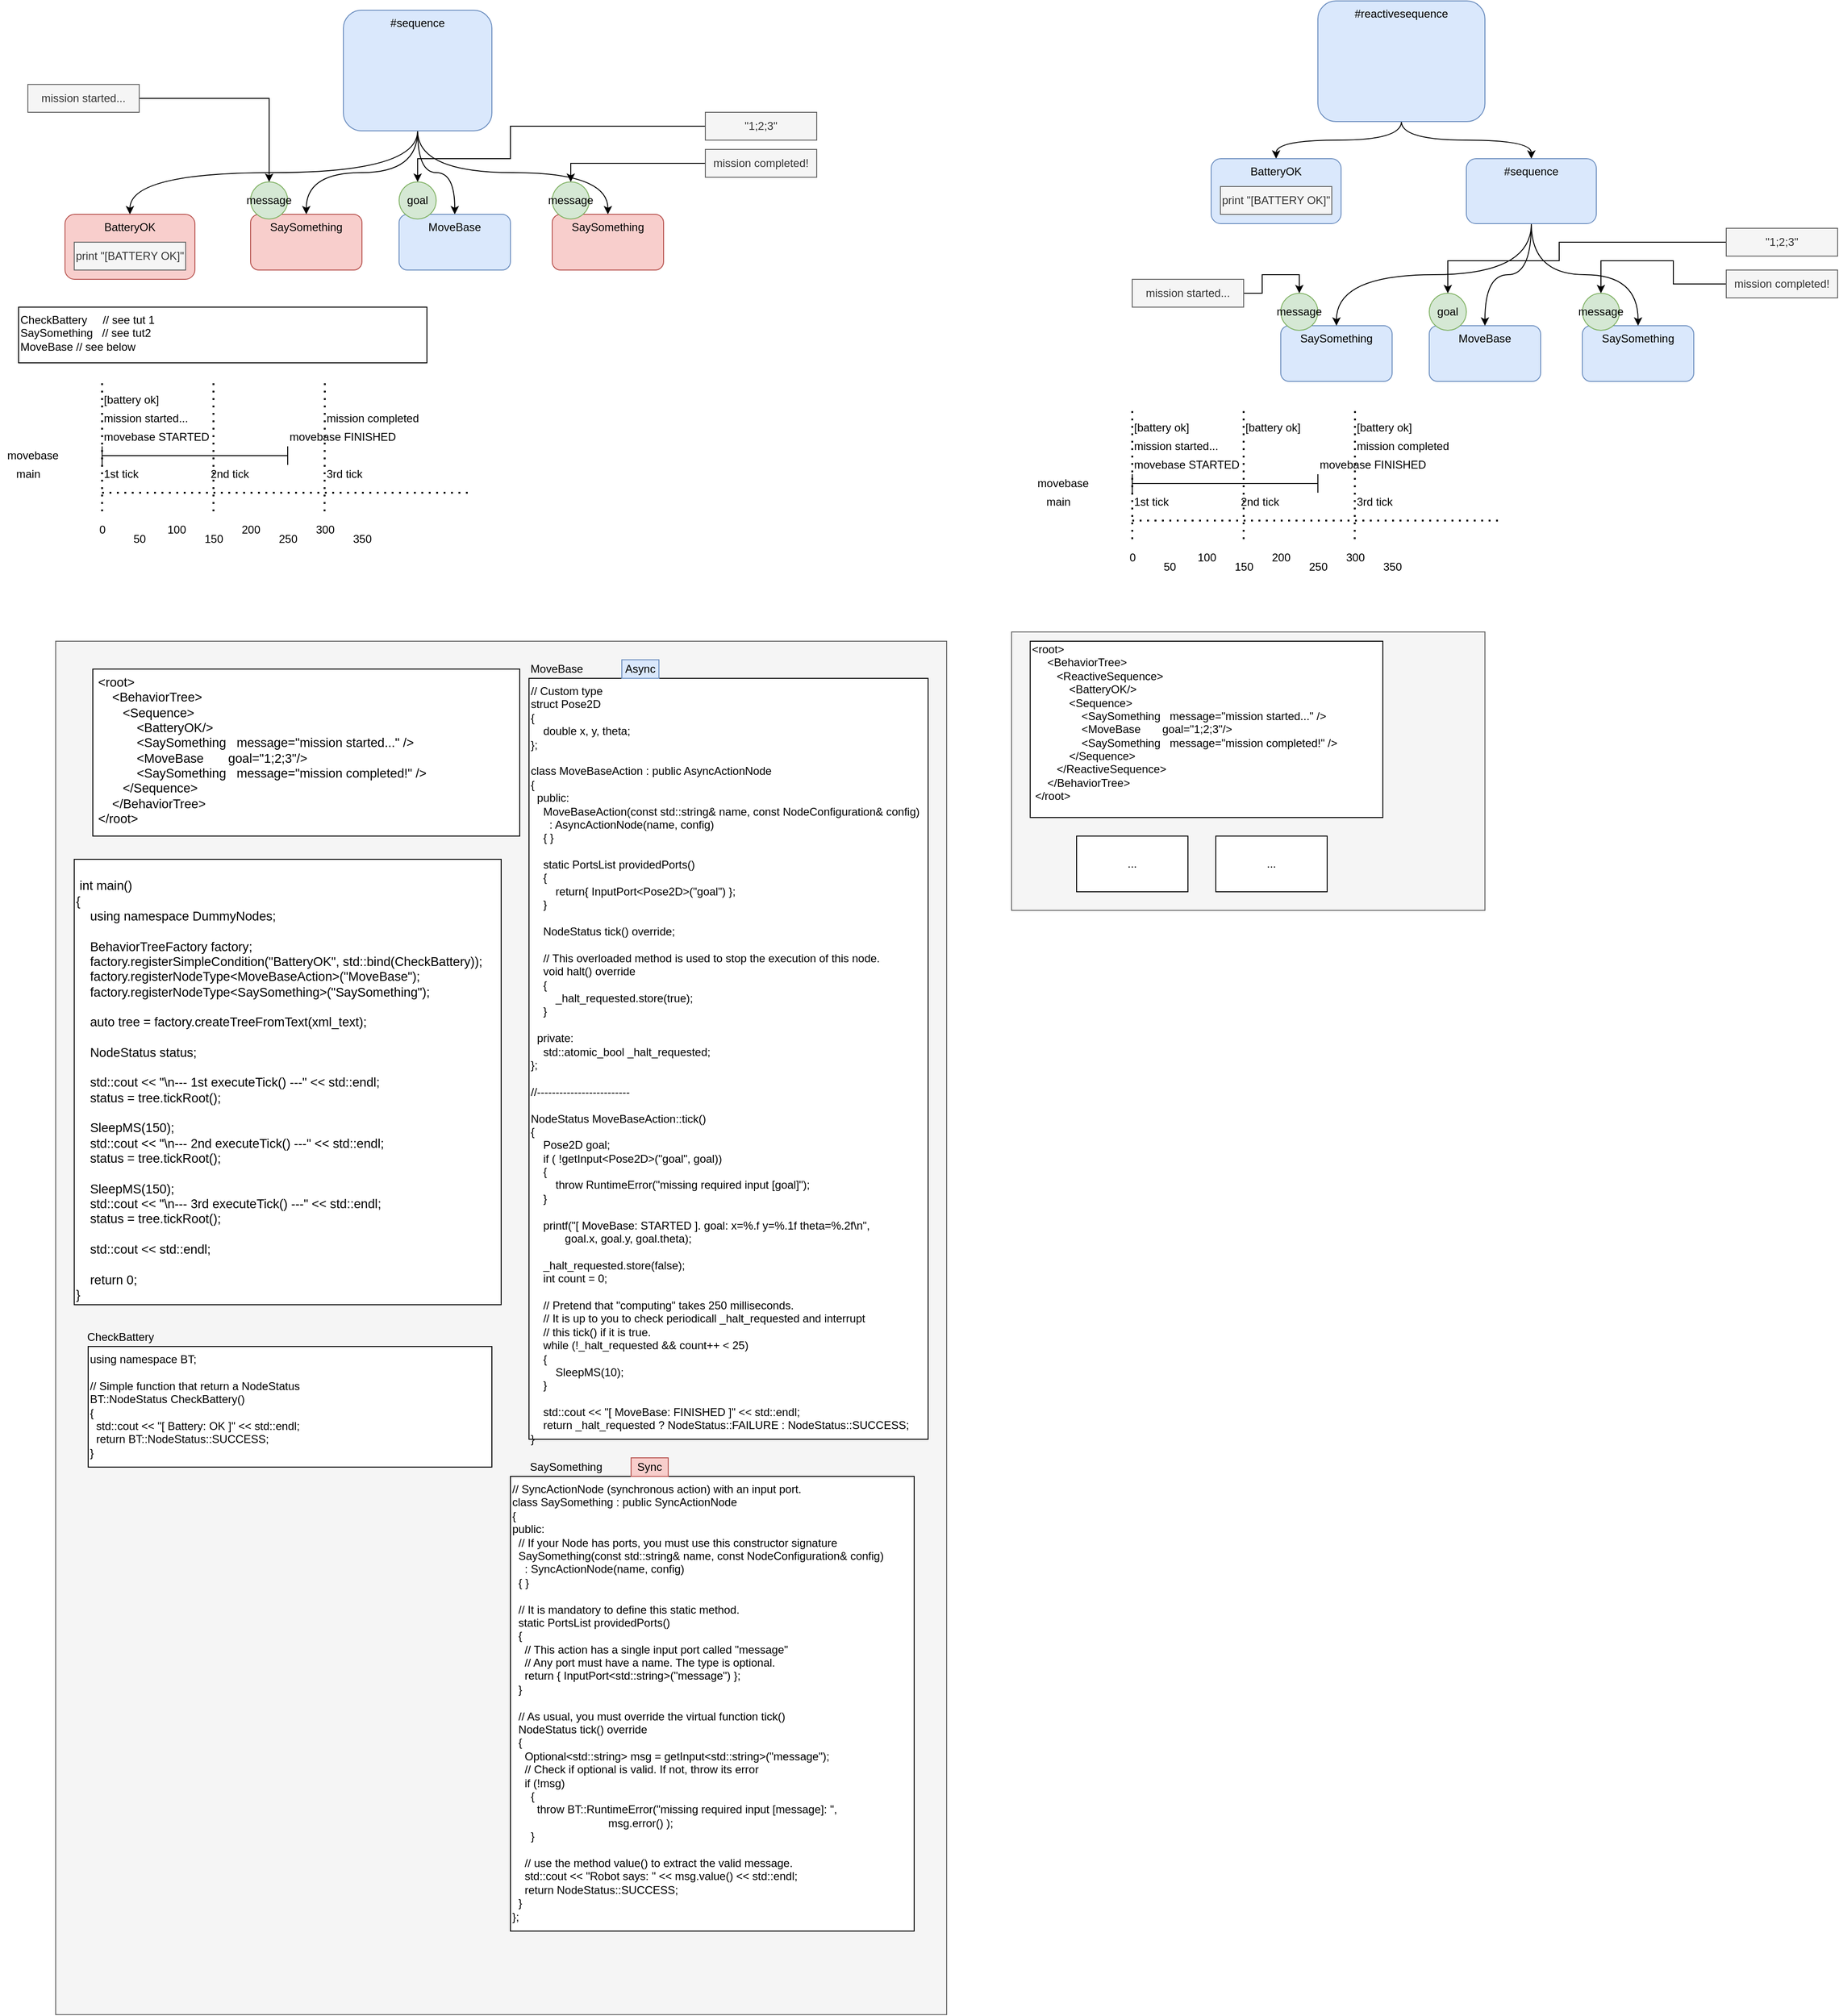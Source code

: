 <mxfile version="14.6.13" type="device" pages="3"><diagram name="Page-1" id="7xjL4qxNOH6ObKK9VpZ8"><mxGraphModel dx="1106" dy="705" grid="1" gridSize="10" guides="1" tooltips="1" connect="1" arrows="1" fold="1" page="1" pageScale="1" pageWidth="1100" pageHeight="850" math="0" shadow="0"><root><mxCell id="-n1iZjSHYdklYX_k4-YT-0"/><mxCell id="-n1iZjSHYdklYX_k4-YT-1" parent="-n1iZjSHYdklYX_k4-YT-0"/><mxCell id="pffkVYcm8MmQ7CZDu6G3-87" value="&lt;div&gt;&lt;br&gt;&lt;/div&gt;" style="rounded=0;whiteSpace=wrap;html=1;align=left;fillColor=#f5f5f5;strokeColor=#666666;fontColor=#333333;" vertex="1" parent="-n1iZjSHYdklYX_k4-YT-1"><mxGeometry x="1100" y="790" width="510" height="300" as="geometry"/></mxCell><mxCell id="-n1iZjSHYdklYX_k4-YT-35" value="&lt;span style=&quot;color: rgba(0 , 0 , 0 , 0) ; font-family: monospace ; font-size: 0px&quot;&gt;%3CmxGraphModel%3E%3Croot%3E%3CmxCell%20id%3D%220%22%2F%3E%3CmxCell%20id%3D%221%22%20parent%3D%220%22%2F%3E%3CmxCell%20id%3D%222%22%20value%3D%22%26lt%3Bdiv%26gt%3Busing%20namespace%20BT%3B%26lt%3B%2Fdiv%26gt%3B%26lt%3Bdiv%26gt%3B%26lt%3Bbr%26gt%3B%26lt%3B%2Fdiv%26gt%3B%26lt%3Bdiv%26gt%3B%2F%2F%20Simple%20function%20that%20return%20a%20NodeStatus%26lt%3B%2Fdiv%26gt%3B%26lt%3Bdiv%26gt%3BBT%3A%3ANodeStatus%20CheckBattery()%26lt%3B%2Fdiv%26gt%3B%26lt%3Bdiv%26gt%3B%7B%26lt%3B%2Fdiv%26gt%3B%26lt%3Bdiv%26gt%3B%26amp%3Bnbsp%3B%20std%3A%3Acout%20%26amp%3Blt%3B%26amp%3Blt%3B%20%26quot%3B%5B%20Battery%3A%20OK%20%5D%26quot%3B%20%26amp%3Blt%3B%26amp%3Blt%3B%20std%3A%3Aendl%3B%26lt%3B%2Fdiv%26gt%3B%26lt%3Bdiv%26gt%3B%26amp%3Bnbsp%3B%20return%20BT%3A%3ANodeStatus%3A%3ASUCCESS%3B%26lt%3B%2Fdiv%26gt%3B%26lt%3Bdiv%26gt%3B%7D%26lt%3B%2Fdiv%26gt%3B%26lt%3Bdiv%26gt%3B%26lt%3Bbr%26gt%3B%26lt%3B%2Fdiv%26gt%3B%26lt%3Bdiv%26gt%3B%2F%2F%20We%20want%20to%20wrap%20into%20an%20ActionNode%20the%20methods%20open()%20and%20close()%26lt%3B%2Fdiv%26gt%3B%26lt%3Bdiv%26gt%3Bclass%20GripperInterface%26lt%3B%2Fdiv%26gt%3B%26lt%3Bdiv%26gt%3B%7B%26lt%3B%2Fdiv%26gt%3B%26lt%3Bdiv%26gt%3Bpublic%3A%26lt%3B%2Fdiv%26gt%3B%26lt%3Bdiv%26gt%3B%26amp%3Bnbsp%3B%20GripperInterface()%3A%20_open(true)%20%7B%7D%26lt%3B%2Fdiv%26gt%3B%26lt%3Bdiv%26gt%3B%26lt%3Bbr%26gt%3B%26lt%3B%2Fdiv%26gt%3B%26lt%3Bdiv%26gt%3B%26amp%3Bnbsp%3B%20NodeStatus%20open()%20%7B%26lt%3B%2Fdiv%26gt%3B%26lt%3Bdiv%26gt%3B%26amp%3Bnbsp%3B%20%26amp%3Bnbsp%3B%20_open%20%3D%20true%3B%26lt%3B%2Fdiv%26gt%3B%26lt%3Bdiv%26gt%3B%26amp%3Bnbsp%3B%20%26amp%3Bnbsp%3B%20std%3A%3Acout%20%26amp%3Blt%3B%26amp%3Blt%3B%20%26quot%3BGripperInterface%3A%3Aopen%26quot%3B%20%26amp%3Blt%3B%26amp%3Blt%3B%20std%3A%3Aendl%3B%26lt%3B%2Fdiv%26gt%3B%26lt%3Bdiv%26gt%3B%26amp%3Bnbsp%3B%20%26amp%3Bnbsp%3B%20return%20NodeStatus%3A%3ASUCCESS%3B%26lt%3B%2Fdiv%26gt%3B%26lt%3Bdiv%26gt%3B%26amp%3Bnbsp%3B%20%7D%26lt%3B%2Fdiv%26gt%3B%26lt%3Bdiv%26gt%3B%26lt%3Bbr%26gt%3B%26lt%3B%2Fdiv%26gt%3B%26lt%3Bdiv%26gt%3B%26amp%3Bnbsp%3B%20NodeStatus%20close()%20%7B%26lt%3B%2Fdiv%26gt%3B%26lt%3Bdiv%26gt%3B%26amp%3Bnbsp%3B%20%26amp%3Bnbsp%3B%20std%3A%3Acout%20%26amp%3Blt%3B%26amp%3Blt%3B%20%26quot%3BGripperInterface%3A%3Aclose%26quot%3B%20%26amp%3Blt%3B%26amp%3Blt%3B%20std%3A%3Aendl%3B%26lt%3B%2Fdiv%26gt%3B%26lt%3Bdiv%26gt%3B%26amp%3Bnbsp%3B%20%26amp%3Bnbsp%3B%20_open%20%3D%20false%3B%26lt%3B%2Fdiv%26gt%3B%26lt%3Bdiv%26gt%3B%26amp%3Bnbsp%3B%20%26amp%3Bnbsp%3B%20return%20NodeStatus%3A%3ASUCCESS%3B%26lt%3B%2Fdiv%26gt%3B%26lt%3Bdiv%26gt%3B%26amp%3Bnbsp%3B%20%7D%26lt%3B%2Fdiv%26gt%3B%26lt%3Bdiv%26gt%3B%26lt%3Bbr%26gt%3B%26lt%3B%2Fdiv%26gt%3B%26lt%3Bdiv%26gt%3Bprivate%3A%26lt%3B%2Fdiv%26gt%3B%26lt%3Bdiv%26gt%3B%26amp%3Bnbsp%3B%20bool%20_open%3B%20%2F%2F%20shared%20information%26lt%3B%2Fdiv%26gt%3B%26lt%3Bdiv%26gt%3B%7D%3B%26lt%3B%2Fdiv%26gt%3B%26lt%3Bdiv%26gt%3B%26lt%3Bbr%26gt%3B%26lt%3B%2Fdiv%26gt%3B%22%20style%3D%22rounded%3D0%3BwhiteSpace%3Dwrap%3Bhtml%3D1%3Balign%3Dleft%3BverticalAlign%3Dtop%3B%22%20vertex%3D%221%22%20parent%3D%221%22%3E%3CmxGeometry%20x%3D%22565%22%20y%3D%221340%22%20width%3D%22435%22%20height%3D%22440%22%20as%3D%22geometry%22%2F%3E%3C%2FmxCell%3E%3C%2Froot%3E%3C%2FmxGraphModel%3E&lt;/span&gt;" style="rounded=0;whiteSpace=wrap;html=1;align=center;fillColor=#f5f5f5;strokeColor=#666666;fontColor=#333333;" parent="-n1iZjSHYdklYX_k4-YT-1" vertex="1"><mxGeometry x="70" y="800" width="960" height="1480" as="geometry"/></mxCell><mxCell id="-n1iZjSHYdklYX_k4-YT-2" style="edgeStyle=orthogonalEdgeStyle;orthogonalLoop=1;jettySize=auto;html=1;exitX=0.5;exitY=1;exitDx=0;exitDy=0;curved=1;" parent="-n1iZjSHYdklYX_k4-YT-1" source="-n1iZjSHYdklYX_k4-YT-6" target="-n1iZjSHYdklYX_k4-YT-7" edge="1"><mxGeometry relative="1" as="geometry"/></mxCell><mxCell id="-n1iZjSHYdklYX_k4-YT-3" style="edgeStyle=orthogonalEdgeStyle;curved=1;orthogonalLoop=1;jettySize=auto;html=1;exitX=0.5;exitY=1;exitDx=0;exitDy=0;" parent="-n1iZjSHYdklYX_k4-YT-1" source="-n1iZjSHYdklYX_k4-YT-6" target="-n1iZjSHYdklYX_k4-YT-8" edge="1"><mxGeometry relative="1" as="geometry"/></mxCell><mxCell id="pffkVYcm8MmQ7CZDu6G3-11" style="edgeStyle=orthogonalEdgeStyle;orthogonalLoop=1;jettySize=auto;html=1;exitX=0.5;exitY=1;exitDx=0;exitDy=0;curved=1;" edge="1" parent="-n1iZjSHYdklYX_k4-YT-1" source="-n1iZjSHYdklYX_k4-YT-6" target="pffkVYcm8MmQ7CZDu6G3-3"><mxGeometry relative="1" as="geometry"/></mxCell><mxCell id="pffkVYcm8MmQ7CZDu6G3-12" style="edgeStyle=orthogonalEdgeStyle;curved=1;orthogonalLoop=1;jettySize=auto;html=1;exitX=0.5;exitY=1;exitDx=0;exitDy=0;entryX=0.5;entryY=0;entryDx=0;entryDy=0;" edge="1" parent="-n1iZjSHYdklYX_k4-YT-1" source="-n1iZjSHYdklYX_k4-YT-6" target="pffkVYcm8MmQ7CZDu6G3-5"><mxGeometry relative="1" as="geometry"/></mxCell><mxCell id="-n1iZjSHYdklYX_k4-YT-6" value="#sequence" style="rounded=1;whiteSpace=wrap;html=1;verticalAlign=top;fillColor=#dae8fc;strokeColor=#6c8ebf;" parent="-n1iZjSHYdklYX_k4-YT-1" vertex="1"><mxGeometry x="380" y="120" width="160" height="130" as="geometry"/></mxCell><mxCell id="-n1iZjSHYdklYX_k4-YT-7" value="BatteryOK" style="rounded=1;whiteSpace=wrap;html=1;verticalAlign=top;fillColor=#f8cecc;strokeColor=#b85450;" parent="-n1iZjSHYdklYX_k4-YT-1" vertex="1"><mxGeometry x="80" y="340" width="140" height="70" as="geometry"/></mxCell><mxCell id="-n1iZjSHYdklYX_k4-YT-8" value="SaySomething" style="rounded=1;whiteSpace=wrap;html=1;verticalAlign=top;fillColor=#f8cecc;strokeColor=#b85450;" parent="-n1iZjSHYdklYX_k4-YT-1" vertex="1"><mxGeometry x="280" y="340" width="120" height="60" as="geometry"/></mxCell><mxCell id="-n1iZjSHYdklYX_k4-YT-12" value="&lt;div&gt;&lt;div&gt;// Custom type&lt;/div&gt;&lt;div&gt;struct Pose2D&lt;/div&gt;&lt;div&gt;{&lt;/div&gt;&lt;div&gt;&amp;nbsp; &amp;nbsp; double x, y, theta;&lt;/div&gt;&lt;div&gt;};&lt;/div&gt;&lt;div&gt;&lt;br&gt;&lt;/div&gt;&lt;div&gt;class MoveBaseAction : public AsyncActionNode&lt;/div&gt;&lt;div&gt;{&lt;/div&gt;&lt;div&gt;&amp;nbsp; public:&lt;/div&gt;&lt;div&gt;&amp;nbsp; &amp;nbsp; MoveBaseAction(const std::string&amp;amp; name, const NodeConfiguration&amp;amp; config)&lt;/div&gt;&lt;div&gt;&amp;nbsp; &amp;nbsp; &amp;nbsp; : AsyncActionNode(name, config)&lt;/div&gt;&lt;div&gt;&amp;nbsp; &amp;nbsp; { }&lt;/div&gt;&lt;div&gt;&lt;br&gt;&lt;/div&gt;&lt;div&gt;&amp;nbsp; &amp;nbsp; static PortsList providedPorts()&lt;/div&gt;&lt;div&gt;&amp;nbsp; &amp;nbsp; {&lt;/div&gt;&lt;div&gt;&amp;nbsp; &amp;nbsp; &amp;nbsp; &amp;nbsp; return{ InputPort&amp;lt;Pose2D&amp;gt;(&quot;goal&quot;) };&lt;/div&gt;&lt;div&gt;&amp;nbsp; &amp;nbsp; }&lt;/div&gt;&lt;div&gt;&lt;br&gt;&lt;/div&gt;&lt;div&gt;&amp;nbsp; &amp;nbsp; NodeStatus tick() override;&lt;/div&gt;&lt;div&gt;&lt;br&gt;&lt;/div&gt;&lt;div&gt;&amp;nbsp; &amp;nbsp; // This overloaded method is used to stop the execution of this node.&lt;/div&gt;&lt;div&gt;&amp;nbsp; &amp;nbsp; void halt() override&lt;/div&gt;&lt;div&gt;&amp;nbsp; &amp;nbsp; {&lt;/div&gt;&lt;div&gt;&amp;nbsp; &amp;nbsp; &amp;nbsp; &amp;nbsp; _halt_requested.store(true);&lt;/div&gt;&lt;div&gt;&amp;nbsp; &amp;nbsp; }&lt;/div&gt;&lt;div&gt;&lt;br&gt;&lt;/div&gt;&lt;div&gt;&amp;nbsp; private:&lt;/div&gt;&lt;div&gt;&amp;nbsp; &amp;nbsp; std::atomic_bool _halt_requested;&lt;/div&gt;&lt;div&gt;};&lt;/div&gt;&lt;div&gt;&lt;br&gt;&lt;/div&gt;&lt;div&gt;//-------------------------&lt;/div&gt;&lt;div&gt;&lt;br&gt;&lt;/div&gt;&lt;div&gt;NodeStatus MoveBaseAction::tick()&lt;/div&gt;&lt;div&gt;{&lt;/div&gt;&lt;div&gt;&amp;nbsp; &amp;nbsp; Pose2D goal;&lt;/div&gt;&lt;div&gt;&amp;nbsp; &amp;nbsp; if ( !getInput&amp;lt;Pose2D&amp;gt;(&quot;goal&quot;, goal))&lt;/div&gt;&lt;div&gt;&amp;nbsp; &amp;nbsp; {&lt;/div&gt;&lt;div&gt;&amp;nbsp; &amp;nbsp; &amp;nbsp; &amp;nbsp; throw RuntimeError(&quot;missing required input [goal]&quot;);&lt;/div&gt;&lt;div&gt;&amp;nbsp; &amp;nbsp; }&lt;/div&gt;&lt;div&gt;&lt;br&gt;&lt;/div&gt;&lt;div&gt;&amp;nbsp; &amp;nbsp; printf(&quot;[ MoveBase: STARTED ]. goal: x=%.f y=%.1f theta=%.2f\n&quot;,&amp;nbsp;&lt;/div&gt;&lt;div&gt;&amp;nbsp; &amp;nbsp; &amp;nbsp; &amp;nbsp; &amp;nbsp; &amp;nbsp;goal.x, goal.y, goal.theta);&lt;/div&gt;&lt;div&gt;&lt;br&gt;&lt;/div&gt;&lt;div&gt;&amp;nbsp; &amp;nbsp; _halt_requested.store(false);&lt;/div&gt;&lt;div&gt;&amp;nbsp; &amp;nbsp; int count = 0;&lt;/div&gt;&lt;div&gt;&lt;br&gt;&lt;/div&gt;&lt;div&gt;&amp;nbsp; &amp;nbsp; // Pretend that &quot;computing&quot; takes 250 milliseconds.&lt;/div&gt;&lt;div&gt;&amp;nbsp; &amp;nbsp; // It is up to you to check periodicall _halt_requested and interrupt&lt;/div&gt;&lt;div&gt;&amp;nbsp; &amp;nbsp; // this tick() if it is true.&lt;/div&gt;&lt;div&gt;&amp;nbsp; &amp;nbsp; while (!_halt_requested &amp;amp;&amp;amp; count++ &amp;lt; 25)&lt;/div&gt;&lt;div&gt;&amp;nbsp; &amp;nbsp; {&lt;/div&gt;&lt;div&gt;&amp;nbsp; &amp;nbsp; &amp;nbsp; &amp;nbsp; SleepMS(10);&lt;/div&gt;&lt;div&gt;&amp;nbsp; &amp;nbsp; }&lt;/div&gt;&lt;div&gt;&lt;br&gt;&lt;/div&gt;&lt;div&gt;&amp;nbsp; &amp;nbsp; std::cout &amp;lt;&amp;lt; &quot;[ MoveBase: FINISHED ]&quot; &amp;lt;&amp;lt; std::endl;&lt;/div&gt;&lt;div&gt;&amp;nbsp; &amp;nbsp; return _halt_requested ? NodeStatus::FAILURE : NodeStatus::SUCCESS;&lt;/div&gt;&lt;div&gt;}&lt;/div&gt;&lt;/div&gt;&lt;div&gt;&lt;br&gt;&lt;/div&gt;" style="rounded=0;whiteSpace=wrap;html=1;align=left;verticalAlign=top;" parent="-n1iZjSHYdklYX_k4-YT-1" vertex="1"><mxGeometry x="580" y="840" width="430" height="820" as="geometry"/></mxCell><mxCell id="-n1iZjSHYdklYX_k4-YT-17" value="&lt;div&gt;&lt;div&gt;&lt;div&gt;&lt;br&gt;&lt;/div&gt;&lt;div&gt;&lt;span style=&quot;font-size: 13.6px&quot;&gt;&amp;nbsp;int main()&lt;/span&gt;&lt;/div&gt;&lt;div&gt;&lt;span style=&quot;font-size: 13.6px&quot;&gt;{&lt;/span&gt;&lt;/div&gt;&lt;div&gt;&lt;span style=&quot;font-size: 13.6px&quot;&gt;&amp;nbsp; &amp;nbsp; using namespace DummyNodes;&lt;/span&gt;&lt;/div&gt;&lt;div&gt;&lt;span style=&quot;font-size: 13.6px&quot;&gt;&lt;br&gt;&lt;/span&gt;&lt;/div&gt;&lt;div&gt;&lt;span style=&quot;font-size: 13.6px&quot;&gt;&amp;nbsp; &amp;nbsp; BehaviorTreeFactory factory;&lt;/span&gt;&lt;/div&gt;&lt;div&gt;&lt;span style=&quot;font-size: 13.6px&quot;&gt;&amp;nbsp; &amp;nbsp; factory.registerSimpleCondition(&quot;BatteryOK&quot;, std::bind(CheckBattery));&lt;/span&gt;&lt;/div&gt;&lt;div&gt;&lt;span style=&quot;font-size: 13.6px&quot;&gt;&amp;nbsp; &amp;nbsp; factory.registerNodeType&amp;lt;MoveBaseAction&amp;gt;(&quot;MoveBase&quot;);&lt;/span&gt;&lt;/div&gt;&lt;div&gt;&lt;span style=&quot;font-size: 13.6px&quot;&gt;&amp;nbsp; &amp;nbsp; factory.registerNodeType&amp;lt;SaySomething&amp;gt;(&quot;SaySomething&quot;);&lt;/span&gt;&lt;/div&gt;&lt;div&gt;&lt;span style=&quot;font-size: 13.6px&quot;&gt;&lt;br&gt;&lt;/span&gt;&lt;/div&gt;&lt;div&gt;&lt;span style=&quot;font-size: 13.6px&quot;&gt;&amp;nbsp; &amp;nbsp; auto tree = factory.createTreeFromText(xml_text);&lt;/span&gt;&lt;/div&gt;&lt;div&gt;&lt;span style=&quot;font-size: 13.6px&quot;&gt;&lt;br&gt;&lt;/span&gt;&lt;/div&gt;&lt;div&gt;&lt;span style=&quot;font-size: 13.6px&quot;&gt;&amp;nbsp; &amp;nbsp; NodeStatus status;&lt;/span&gt;&lt;/div&gt;&lt;div&gt;&lt;span style=&quot;font-size: 13.6px&quot;&gt;&lt;br&gt;&lt;/span&gt;&lt;/div&gt;&lt;div&gt;&lt;span style=&quot;font-size: 13.6px&quot;&gt;&amp;nbsp; &amp;nbsp; std::cout &amp;lt;&amp;lt; &quot;\n--- 1st executeTick() ---&quot; &amp;lt;&amp;lt; std::endl;&lt;/span&gt;&lt;/div&gt;&lt;div&gt;&lt;span style=&quot;font-size: 13.6px&quot;&gt;&amp;nbsp; &amp;nbsp; status = tree.tickRoot();&lt;/span&gt;&lt;/div&gt;&lt;div&gt;&lt;span style=&quot;font-size: 13.6px&quot;&gt;&lt;br&gt;&lt;/span&gt;&lt;/div&gt;&lt;div&gt;&lt;span style=&quot;font-size: 13.6px&quot;&gt;&amp;nbsp; &amp;nbsp; SleepMS(150);&lt;/span&gt;&lt;/div&gt;&lt;div&gt;&lt;span style=&quot;font-size: 13.6px&quot;&gt;&amp;nbsp; &amp;nbsp; std::cout &amp;lt;&amp;lt; &quot;\n--- 2nd executeTick() ---&quot; &amp;lt;&amp;lt; std::endl;&lt;/span&gt;&lt;/div&gt;&lt;div&gt;&lt;span style=&quot;font-size: 13.6px&quot;&gt;&amp;nbsp; &amp;nbsp; status = tree.tickRoot();&lt;/span&gt;&lt;/div&gt;&lt;div&gt;&lt;span style=&quot;font-size: 13.6px&quot;&gt;&lt;br&gt;&lt;/span&gt;&lt;/div&gt;&lt;div&gt;&lt;span style=&quot;font-size: 13.6px&quot;&gt;&amp;nbsp; &amp;nbsp; SleepMS(150);&lt;/span&gt;&lt;/div&gt;&lt;div&gt;&lt;span style=&quot;font-size: 13.6px&quot;&gt;&amp;nbsp; &amp;nbsp; std::cout &amp;lt;&amp;lt; &quot;\n--- 3rd executeTick() ---&quot; &amp;lt;&amp;lt; std::endl;&lt;/span&gt;&lt;/div&gt;&lt;div&gt;&lt;span style=&quot;font-size: 13.6px&quot;&gt;&amp;nbsp; &amp;nbsp; status = tree.tickRoot();&lt;/span&gt;&lt;/div&gt;&lt;div&gt;&lt;span style=&quot;font-size: 13.6px&quot;&gt;&lt;br&gt;&lt;/span&gt;&lt;/div&gt;&lt;div&gt;&lt;span style=&quot;font-size: 13.6px&quot;&gt;&amp;nbsp; &amp;nbsp; std::cout &amp;lt;&amp;lt; std::endl;&lt;/span&gt;&lt;/div&gt;&lt;div&gt;&lt;span style=&quot;font-size: 13.6px&quot;&gt;&lt;br&gt;&lt;/span&gt;&lt;/div&gt;&lt;div&gt;&lt;span style=&quot;font-size: 13.6px&quot;&gt;&amp;nbsp; &amp;nbsp; return 0;&lt;/span&gt;&lt;/div&gt;&lt;div&gt;&lt;span style=&quot;font-size: 13.6px&quot;&gt;}&lt;/span&gt;&lt;/div&gt;&lt;/div&gt;&lt;/div&gt;&lt;div&gt;&lt;br&gt;&lt;/div&gt;" style="rounded=0;whiteSpace=wrap;html=1;align=left;verticalAlign=top;" parent="-n1iZjSHYdklYX_k4-YT-1" vertex="1"><mxGeometry x="90" y="1035" width="460" height="480" as="geometry"/></mxCell><mxCell id="-n1iZjSHYdklYX_k4-YT-21" style="edgeStyle=orthogonalEdgeStyle;orthogonalLoop=1;jettySize=auto;html=1;exitX=0.5;exitY=0;exitDx=0;exitDy=0;entryX=0;entryY=0.5;entryDx=0;entryDy=0;rounded=1;strokeColor=none;" parent="-n1iZjSHYdklYX_k4-YT-1" source="-n1iZjSHYdklYX_k4-YT-23" edge="1"><mxGeometry relative="1" as="geometry"><mxPoint x="540" y="220" as="targetPoint"/></mxGeometry></mxCell><mxCell id="-n1iZjSHYdklYX_k4-YT-23" value="message" style="ellipse;whiteSpace=wrap;html=1;aspect=fixed;align=center;fillColor=#d5e8d4;strokeColor=#82b366;" parent="-n1iZjSHYdklYX_k4-YT-1" vertex="1"><mxGeometry x="280" y="305" width="40" height="40" as="geometry"/></mxCell><mxCell id="pffkVYcm8MmQ7CZDu6G3-0" value="&lt;div&gt;&lt;/div&gt;CheckBattery&amp;nbsp; &amp;nbsp; &amp;nbsp;// see tut 1&lt;br&gt;SaySomething&amp;nbsp; &amp;nbsp;// see tut2&lt;br&gt;MoveBase // see below&lt;br&gt;" style="rounded=0;whiteSpace=wrap;html=1;align=left;verticalAlign=top;" vertex="1" parent="-n1iZjSHYdklYX_k4-YT-1"><mxGeometry x="30" y="440" width="440" height="60" as="geometry"/></mxCell><mxCell id="pffkVYcm8MmQ7CZDu6G3-2" style="edgeStyle=orthogonalEdgeStyle;rounded=0;orthogonalLoop=1;jettySize=auto;html=1;exitX=1;exitY=0.5;exitDx=0;exitDy=0;entryX=0.5;entryY=0;entryDx=0;entryDy=0;" edge="1" parent="-n1iZjSHYdklYX_k4-YT-1" source="pffkVYcm8MmQ7CZDu6G3-1" target="-n1iZjSHYdklYX_k4-YT-23"><mxGeometry relative="1" as="geometry"/></mxCell><mxCell id="pffkVYcm8MmQ7CZDu6G3-1" value="mission started..." style="rounded=0;whiteSpace=wrap;html=1;fillColor=#f5f5f5;strokeColor=#666666;fontColor=#333333;" vertex="1" parent="-n1iZjSHYdklYX_k4-YT-1"><mxGeometry x="40" y="200" width="120" height="30" as="geometry"/></mxCell><mxCell id="pffkVYcm8MmQ7CZDu6G3-3" value="MoveBase" style="rounded=1;whiteSpace=wrap;html=1;verticalAlign=top;fillColor=#dae8fc;strokeColor=#6c8ebf;" vertex="1" parent="-n1iZjSHYdklYX_k4-YT-1"><mxGeometry x="440" y="340" width="120" height="60" as="geometry"/></mxCell><mxCell id="pffkVYcm8MmQ7CZDu6G3-4" value="goal" style="ellipse;whiteSpace=wrap;html=1;aspect=fixed;align=center;fillColor=#d5e8d4;strokeColor=#82b366;" vertex="1" parent="-n1iZjSHYdklYX_k4-YT-1"><mxGeometry x="440" y="305" width="40" height="40" as="geometry"/></mxCell><mxCell id="pffkVYcm8MmQ7CZDu6G3-5" value="SaySomething" style="rounded=1;whiteSpace=wrap;html=1;verticalAlign=top;fillColor=#f8cecc;strokeColor=#b85450;" vertex="1" parent="-n1iZjSHYdklYX_k4-YT-1"><mxGeometry x="605" y="340" width="120" height="60" as="geometry"/></mxCell><mxCell id="pffkVYcm8MmQ7CZDu6G3-6" value="message" style="ellipse;whiteSpace=wrap;html=1;aspect=fixed;align=center;fillColor=#d5e8d4;strokeColor=#82b366;" vertex="1" parent="-n1iZjSHYdklYX_k4-YT-1"><mxGeometry x="605" y="305" width="40" height="40" as="geometry"/></mxCell><mxCell id="pffkVYcm8MmQ7CZDu6G3-100" style="edgeStyle=orthogonalEdgeStyle;orthogonalLoop=1;jettySize=auto;html=1;exitX=0;exitY=0.5;exitDx=0;exitDy=0;rounded=0;" edge="1" parent="-n1iZjSHYdklYX_k4-YT-1" source="pffkVYcm8MmQ7CZDu6G3-7" target="pffkVYcm8MmQ7CZDu6G3-6"><mxGeometry relative="1" as="geometry"/></mxCell><mxCell id="pffkVYcm8MmQ7CZDu6G3-7" value="mission completed!" style="rounded=0;whiteSpace=wrap;html=1;fillColor=#f5f5f5;strokeColor=#666666;fontColor=#333333;" vertex="1" parent="-n1iZjSHYdklYX_k4-YT-1"><mxGeometry x="770" y="270" width="120" height="30" as="geometry"/></mxCell><mxCell id="pffkVYcm8MmQ7CZDu6G3-101" style="edgeStyle=orthogonalEdgeStyle;rounded=0;orthogonalLoop=1;jettySize=auto;html=1;exitX=0;exitY=0.5;exitDx=0;exitDy=0;entryX=0.5;entryY=0;entryDx=0;entryDy=0;" edge="1" parent="-n1iZjSHYdklYX_k4-YT-1" source="pffkVYcm8MmQ7CZDu6G3-9" target="pffkVYcm8MmQ7CZDu6G3-4"><mxGeometry relative="1" as="geometry"><Array as="points"><mxPoint x="560" y="245"/><mxPoint x="560" y="280"/><mxPoint x="460" y="280"/></Array></mxGeometry></mxCell><mxCell id="pffkVYcm8MmQ7CZDu6G3-9" value="&quot;1;2;3&quot;" style="rounded=0;whiteSpace=wrap;html=1;fillColor=#f5f5f5;strokeColor=#666666;fontColor=#333333;" vertex="1" parent="-n1iZjSHYdklYX_k4-YT-1"><mxGeometry x="770" y="230" width="120" height="30" as="geometry"/></mxCell><mxCell id="pffkVYcm8MmQ7CZDu6G3-13" value="print &quot;[BATTERY OK]&quot;" style="rounded=0;whiteSpace=wrap;html=1;fillColor=#f5f5f5;strokeColor=#666666;fontColor=#333333;" vertex="1" parent="-n1iZjSHYdklYX_k4-YT-1"><mxGeometry x="90" y="370" width="120" height="30" as="geometry"/></mxCell><mxCell id="pffkVYcm8MmQ7CZDu6G3-14" value="" style="endArrow=none;dashed=1;html=1;dashPattern=1 3;strokeWidth=2;" edge="1" parent="-n1iZjSHYdklYX_k4-YT-1"><mxGeometry width="50" height="50" relative="1" as="geometry"><mxPoint x="120" y="640" as="sourcePoint"/><mxPoint x="520" y="640" as="targetPoint"/></mxGeometry></mxCell><mxCell id="pffkVYcm8MmQ7CZDu6G3-15" value="0" style="text;html=1;align=center;verticalAlign=middle;resizable=0;points=[];autosize=1;strokeColor=none;" vertex="1" parent="-n1iZjSHYdklYX_k4-YT-1"><mxGeometry x="110" y="670" width="20" height="20" as="geometry"/></mxCell><mxCell id="pffkVYcm8MmQ7CZDu6G3-16" value="50" style="text;html=1;align=center;verticalAlign=middle;resizable=0;points=[];autosize=1;strokeColor=none;" vertex="1" parent="-n1iZjSHYdklYX_k4-YT-1"><mxGeometry x="145" y="680" width="30" height="20" as="geometry"/></mxCell><mxCell id="pffkVYcm8MmQ7CZDu6G3-17" value="100" style="text;html=1;align=center;verticalAlign=middle;resizable=0;points=[];autosize=1;strokeColor=none;" vertex="1" parent="-n1iZjSHYdklYX_k4-YT-1"><mxGeometry x="180" y="670" width="40" height="20" as="geometry"/></mxCell><mxCell id="pffkVYcm8MmQ7CZDu6G3-18" value="150" style="text;html=1;align=center;verticalAlign=middle;resizable=0;points=[];autosize=1;strokeColor=none;" vertex="1" parent="-n1iZjSHYdklYX_k4-YT-1"><mxGeometry x="220" y="680" width="40" height="20" as="geometry"/></mxCell><mxCell id="pffkVYcm8MmQ7CZDu6G3-21" value="200" style="text;html=1;align=center;verticalAlign=middle;resizable=0;points=[];autosize=1;strokeColor=none;" vertex="1" parent="-n1iZjSHYdklYX_k4-YT-1"><mxGeometry x="260" y="670" width="40" height="20" as="geometry"/></mxCell><mxCell id="pffkVYcm8MmQ7CZDu6G3-22" value="250" style="text;html=1;align=center;verticalAlign=middle;resizable=0;points=[];autosize=1;strokeColor=none;" vertex="1" parent="-n1iZjSHYdklYX_k4-YT-1"><mxGeometry x="300" y="680" width="40" height="20" as="geometry"/></mxCell><mxCell id="pffkVYcm8MmQ7CZDu6G3-23" value="300" style="text;html=1;align=center;verticalAlign=middle;resizable=0;points=[];autosize=1;strokeColor=none;" vertex="1" parent="-n1iZjSHYdklYX_k4-YT-1"><mxGeometry x="340" y="670" width="40" height="20" as="geometry"/></mxCell><mxCell id="pffkVYcm8MmQ7CZDu6G3-24" value="350" style="text;html=1;align=center;verticalAlign=middle;resizable=0;points=[];autosize=1;strokeColor=none;" vertex="1" parent="-n1iZjSHYdklYX_k4-YT-1"><mxGeometry x="380" y="680" width="40" height="20" as="geometry"/></mxCell><mxCell id="pffkVYcm8MmQ7CZDu6G3-25" value="" style="endArrow=none;dashed=1;html=1;dashPattern=1 3;strokeWidth=2;" edge="1" parent="-n1iZjSHYdklYX_k4-YT-1"><mxGeometry width="50" height="50" relative="1" as="geometry"><mxPoint x="120" y="660" as="sourcePoint"/><mxPoint x="120" y="520" as="targetPoint"/></mxGeometry></mxCell><mxCell id="pffkVYcm8MmQ7CZDu6G3-26" value="" style="endArrow=none;dashed=1;html=1;dashPattern=1 3;strokeWidth=2;" edge="1" parent="-n1iZjSHYdklYX_k4-YT-1"><mxGeometry width="50" height="50" relative="1" as="geometry"><mxPoint x="240" y="660" as="sourcePoint"/><mxPoint x="240" y="520" as="targetPoint"/></mxGeometry></mxCell><mxCell id="pffkVYcm8MmQ7CZDu6G3-27" value="" style="endArrow=none;dashed=1;html=1;dashPattern=1 3;strokeWidth=2;" edge="1" parent="-n1iZjSHYdklYX_k4-YT-1"><mxGeometry width="50" height="50" relative="1" as="geometry"><mxPoint x="359.71" y="660" as="sourcePoint"/><mxPoint x="360" y="520" as="targetPoint"/></mxGeometry></mxCell><mxCell id="pffkVYcm8MmQ7CZDu6G3-28" value="1st tick" style="text;html=1;align=left;verticalAlign=middle;resizable=0;points=[];autosize=1;strokeColor=none;" vertex="1" parent="-n1iZjSHYdklYX_k4-YT-1"><mxGeometry x="120" y="610" width="50" height="20" as="geometry"/></mxCell><mxCell id="pffkVYcm8MmQ7CZDu6G3-29" value="2nd tick" style="text;html=1;align=left;verticalAlign=middle;resizable=0;points=[];autosize=1;strokeColor=none;" vertex="1" parent="-n1iZjSHYdklYX_k4-YT-1"><mxGeometry x="235" y="610" width="60" height="20" as="geometry"/></mxCell><mxCell id="pffkVYcm8MmQ7CZDu6G3-30" value="3rd tick" style="text;html=1;align=left;verticalAlign=middle;resizable=0;points=[];autosize=1;strokeColor=none;" vertex="1" parent="-n1iZjSHYdklYX_k4-YT-1"><mxGeometry x="360" y="610" width="50" height="20" as="geometry"/></mxCell><mxCell id="pffkVYcm8MmQ7CZDu6G3-31" value="main" style="text;html=1;align=center;verticalAlign=middle;resizable=0;points=[];autosize=1;strokeColor=none;" vertex="1" parent="-n1iZjSHYdklYX_k4-YT-1"><mxGeometry x="20" y="610" width="40" height="20" as="geometry"/></mxCell><mxCell id="pffkVYcm8MmQ7CZDu6G3-32" value="" style="shape=crossbar;whiteSpace=wrap;html=1;rounded=1;" vertex="1" parent="-n1iZjSHYdklYX_k4-YT-1"><mxGeometry x="120" y="590" width="200" height="20" as="geometry"/></mxCell><mxCell id="pffkVYcm8MmQ7CZDu6G3-33" value="movebase" style="text;html=1;align=center;verticalAlign=middle;resizable=0;points=[];autosize=1;strokeColor=none;" vertex="1" parent="-n1iZjSHYdklYX_k4-YT-1"><mxGeometry x="10" y="590" width="70" height="20" as="geometry"/></mxCell><mxCell id="pffkVYcm8MmQ7CZDu6G3-34" value="[battery ok]" style="text;html=1;align=left;verticalAlign=middle;resizable=0;points=[];autosize=1;strokeColor=none;" vertex="1" parent="-n1iZjSHYdklYX_k4-YT-1"><mxGeometry x="120" y="530" width="70" height="20" as="geometry"/></mxCell><mxCell id="pffkVYcm8MmQ7CZDu6G3-35" value="mission started..." style="text;html=1;align=left;verticalAlign=middle;resizable=0;points=[];autosize=1;strokeColor=none;" vertex="1" parent="-n1iZjSHYdklYX_k4-YT-1"><mxGeometry x="120" y="550" width="110" height="20" as="geometry"/></mxCell><mxCell id="pffkVYcm8MmQ7CZDu6G3-36" value="movebase STARTED" style="text;html=1;align=left;verticalAlign=middle;resizable=0;points=[];autosize=1;strokeColor=none;" vertex="1" parent="-n1iZjSHYdklYX_k4-YT-1"><mxGeometry x="120" y="570" width="130" height="20" as="geometry"/></mxCell><mxCell id="pffkVYcm8MmQ7CZDu6G3-37" value="movebase FINISHED" style="text;html=1;align=left;verticalAlign=middle;resizable=0;points=[];autosize=1;strokeColor=none;" vertex="1" parent="-n1iZjSHYdklYX_k4-YT-1"><mxGeometry x="320" y="570" width="130" height="20" as="geometry"/></mxCell><mxCell id="pffkVYcm8MmQ7CZDu6G3-39" style="edgeStyle=orthogonalEdgeStyle;orthogonalLoop=1;jettySize=auto;html=1;exitX=0.5;exitY=1;exitDx=0;exitDy=0;curved=1;" edge="1" parent="-n1iZjSHYdklYX_k4-YT-1" source="pffkVYcm8MmQ7CZDu6G3-43" target="pffkVYcm8MmQ7CZDu6G3-44"><mxGeometry relative="1" as="geometry"/></mxCell><mxCell id="pffkVYcm8MmQ7CZDu6G3-92" style="edgeStyle=orthogonalEdgeStyle;curved=1;orthogonalLoop=1;jettySize=auto;html=1;exitX=0.5;exitY=1;exitDx=0;exitDy=0;entryX=0.5;entryY=0;entryDx=0;entryDy=0;" edge="1" parent="-n1iZjSHYdklYX_k4-YT-1" source="pffkVYcm8MmQ7CZDu6G3-43" target="pffkVYcm8MmQ7CZDu6G3-91"><mxGeometry relative="1" as="geometry"/></mxCell><mxCell id="pffkVYcm8MmQ7CZDu6G3-43" value="#reactivesequence" style="rounded=1;whiteSpace=wrap;html=1;verticalAlign=top;fillColor=#dae8fc;strokeColor=#6c8ebf;" vertex="1" parent="-n1iZjSHYdklYX_k4-YT-1"><mxGeometry x="1430" y="110" width="180" height="130" as="geometry"/></mxCell><mxCell id="pffkVYcm8MmQ7CZDu6G3-44" value="BatteryOK" style="rounded=1;whiteSpace=wrap;html=1;verticalAlign=top;fillColor=#dae8fc;strokeColor=#6c8ebf;" vertex="1" parent="-n1iZjSHYdklYX_k4-YT-1"><mxGeometry x="1315" y="280" width="140" height="70" as="geometry"/></mxCell><mxCell id="pffkVYcm8MmQ7CZDu6G3-45" value="SaySomething" style="rounded=1;whiteSpace=wrap;html=1;verticalAlign=top;fillColor=#dae8fc;strokeColor=#6c8ebf;" vertex="1" parent="-n1iZjSHYdklYX_k4-YT-1"><mxGeometry x="1390" y="460" width="120" height="60" as="geometry"/></mxCell><mxCell id="pffkVYcm8MmQ7CZDu6G3-46" style="edgeStyle=orthogonalEdgeStyle;orthogonalLoop=1;jettySize=auto;html=1;exitX=0.5;exitY=0;exitDx=0;exitDy=0;entryX=0;entryY=0.5;entryDx=0;entryDy=0;rounded=1;strokeColor=none;" edge="1" parent="-n1iZjSHYdklYX_k4-YT-1" source="pffkVYcm8MmQ7CZDu6G3-47"><mxGeometry relative="1" as="geometry"><mxPoint x="1650" y="210" as="targetPoint"/></mxGeometry></mxCell><mxCell id="pffkVYcm8MmQ7CZDu6G3-47" value="message" style="ellipse;whiteSpace=wrap;html=1;aspect=fixed;align=center;fillColor=#d5e8d4;strokeColor=#82b366;" vertex="1" parent="-n1iZjSHYdklYX_k4-YT-1"><mxGeometry x="1390" y="425" width="40" height="40" as="geometry"/></mxCell><mxCell id="pffkVYcm8MmQ7CZDu6G3-49" style="edgeStyle=orthogonalEdgeStyle;rounded=0;orthogonalLoop=1;jettySize=auto;html=1;exitX=1;exitY=0.5;exitDx=0;exitDy=0;entryX=0.5;entryY=0;entryDx=0;entryDy=0;" edge="1" parent="-n1iZjSHYdklYX_k4-YT-1" source="pffkVYcm8MmQ7CZDu6G3-50" target="pffkVYcm8MmQ7CZDu6G3-47"><mxGeometry relative="1" as="geometry"/></mxCell><mxCell id="pffkVYcm8MmQ7CZDu6G3-50" value="mission started..." style="rounded=0;whiteSpace=wrap;html=1;fillColor=#f5f5f5;strokeColor=#666666;fontColor=#333333;" vertex="1" parent="-n1iZjSHYdklYX_k4-YT-1"><mxGeometry x="1230" y="410" width="120" height="30" as="geometry"/></mxCell><mxCell id="pffkVYcm8MmQ7CZDu6G3-51" value="MoveBase" style="rounded=1;whiteSpace=wrap;html=1;verticalAlign=top;fillColor=#dae8fc;strokeColor=#6c8ebf;" vertex="1" parent="-n1iZjSHYdklYX_k4-YT-1"><mxGeometry x="1550" y="460" width="120" height="60" as="geometry"/></mxCell><mxCell id="pffkVYcm8MmQ7CZDu6G3-52" value="goal" style="ellipse;whiteSpace=wrap;html=1;aspect=fixed;align=center;fillColor=#d5e8d4;strokeColor=#82b366;" vertex="1" parent="-n1iZjSHYdklYX_k4-YT-1"><mxGeometry x="1550" y="425" width="40" height="40" as="geometry"/></mxCell><mxCell id="pffkVYcm8MmQ7CZDu6G3-53" value="SaySomething" style="rounded=1;whiteSpace=wrap;html=1;verticalAlign=top;fillColor=#dae8fc;strokeColor=#6c8ebf;" vertex="1" parent="-n1iZjSHYdklYX_k4-YT-1"><mxGeometry x="1715" y="460" width="120" height="60" as="geometry"/></mxCell><mxCell id="pffkVYcm8MmQ7CZDu6G3-54" value="message" style="ellipse;whiteSpace=wrap;html=1;aspect=fixed;align=center;fillColor=#d5e8d4;strokeColor=#82b366;" vertex="1" parent="-n1iZjSHYdklYX_k4-YT-1"><mxGeometry x="1715" y="425" width="40" height="40" as="geometry"/></mxCell><mxCell id="pffkVYcm8MmQ7CZDu6G3-55" style="edgeStyle=orthogonalEdgeStyle;rounded=0;orthogonalLoop=1;jettySize=auto;html=1;exitX=0;exitY=0.5;exitDx=0;exitDy=0;entryX=0.5;entryY=0;entryDx=0;entryDy=0;" edge="1" parent="-n1iZjSHYdklYX_k4-YT-1" source="pffkVYcm8MmQ7CZDu6G3-56" target="pffkVYcm8MmQ7CZDu6G3-54"><mxGeometry relative="1" as="geometry"><Array as="points"><mxPoint x="1813" y="415"/><mxPoint x="1813" y="390"/><mxPoint x="1735" y="390"/></Array></mxGeometry></mxCell><mxCell id="pffkVYcm8MmQ7CZDu6G3-56" value="mission completed!" style="rounded=0;whiteSpace=wrap;html=1;fillColor=#f5f5f5;strokeColor=#666666;fontColor=#333333;" vertex="1" parent="-n1iZjSHYdklYX_k4-YT-1"><mxGeometry x="1870" y="400" width="120" height="30" as="geometry"/></mxCell><mxCell id="pffkVYcm8MmQ7CZDu6G3-57" style="edgeStyle=orthogonalEdgeStyle;rounded=0;orthogonalLoop=1;jettySize=auto;html=1;exitX=0;exitY=0.5;exitDx=0;exitDy=0;entryX=0.5;entryY=0;entryDx=0;entryDy=0;" edge="1" parent="-n1iZjSHYdklYX_k4-YT-1" source="pffkVYcm8MmQ7CZDu6G3-58" target="pffkVYcm8MmQ7CZDu6G3-52"><mxGeometry relative="1" as="geometry"><Array as="points"><mxPoint x="1870" y="370"/><mxPoint x="1690" y="370"/><mxPoint x="1690" y="390"/><mxPoint x="1570" y="390"/></Array></mxGeometry></mxCell><mxCell id="pffkVYcm8MmQ7CZDu6G3-58" value="&quot;1;2;3&quot;" style="rounded=0;whiteSpace=wrap;html=1;fillColor=#f5f5f5;strokeColor=#666666;fontColor=#333333;" vertex="1" parent="-n1iZjSHYdklYX_k4-YT-1"><mxGeometry x="1870" y="355" width="120" height="30" as="geometry"/></mxCell><mxCell id="pffkVYcm8MmQ7CZDu6G3-59" value="print &quot;[BATTERY OK]&quot;" style="rounded=0;whiteSpace=wrap;html=1;fillColor=#f5f5f5;strokeColor=#666666;fontColor=#333333;" vertex="1" parent="-n1iZjSHYdklYX_k4-YT-1"><mxGeometry x="1325" y="310" width="120" height="30" as="geometry"/></mxCell><mxCell id="pffkVYcm8MmQ7CZDu6G3-60" value="" style="endArrow=none;dashed=1;html=1;dashPattern=1 3;strokeWidth=2;" edge="1" parent="-n1iZjSHYdklYX_k4-YT-1"><mxGeometry width="50" height="50" relative="1" as="geometry"><mxPoint x="1230" y="670" as="sourcePoint"/><mxPoint x="1630" y="670" as="targetPoint"/></mxGeometry></mxCell><mxCell id="pffkVYcm8MmQ7CZDu6G3-61" value="0" style="text;html=1;align=center;verticalAlign=middle;resizable=0;points=[];autosize=1;strokeColor=none;" vertex="1" parent="-n1iZjSHYdklYX_k4-YT-1"><mxGeometry x="1220" y="700" width="20" height="20" as="geometry"/></mxCell><mxCell id="pffkVYcm8MmQ7CZDu6G3-62" value="50" style="text;html=1;align=center;verticalAlign=middle;resizable=0;points=[];autosize=1;strokeColor=none;" vertex="1" parent="-n1iZjSHYdklYX_k4-YT-1"><mxGeometry x="1255" y="710" width="30" height="20" as="geometry"/></mxCell><mxCell id="pffkVYcm8MmQ7CZDu6G3-63" value="100" style="text;html=1;align=center;verticalAlign=middle;resizable=0;points=[];autosize=1;strokeColor=none;" vertex="1" parent="-n1iZjSHYdklYX_k4-YT-1"><mxGeometry x="1290" y="700" width="40" height="20" as="geometry"/></mxCell><mxCell id="pffkVYcm8MmQ7CZDu6G3-64" value="150" style="text;html=1;align=center;verticalAlign=middle;resizable=0;points=[];autosize=1;strokeColor=none;" vertex="1" parent="-n1iZjSHYdklYX_k4-YT-1"><mxGeometry x="1330" y="710" width="40" height="20" as="geometry"/></mxCell><mxCell id="pffkVYcm8MmQ7CZDu6G3-65" value="200" style="text;html=1;align=center;verticalAlign=middle;resizable=0;points=[];autosize=1;strokeColor=none;" vertex="1" parent="-n1iZjSHYdklYX_k4-YT-1"><mxGeometry x="1370" y="700" width="40" height="20" as="geometry"/></mxCell><mxCell id="pffkVYcm8MmQ7CZDu6G3-66" value="250" style="text;html=1;align=center;verticalAlign=middle;resizable=0;points=[];autosize=1;strokeColor=none;" vertex="1" parent="-n1iZjSHYdklYX_k4-YT-1"><mxGeometry x="1410" y="710" width="40" height="20" as="geometry"/></mxCell><mxCell id="pffkVYcm8MmQ7CZDu6G3-67" value="300" style="text;html=1;align=center;verticalAlign=middle;resizable=0;points=[];autosize=1;strokeColor=none;" vertex="1" parent="-n1iZjSHYdklYX_k4-YT-1"><mxGeometry x="1450" y="700" width="40" height="20" as="geometry"/></mxCell><mxCell id="pffkVYcm8MmQ7CZDu6G3-68" value="350" style="text;html=1;align=center;verticalAlign=middle;resizable=0;points=[];autosize=1;strokeColor=none;" vertex="1" parent="-n1iZjSHYdklYX_k4-YT-1"><mxGeometry x="1490" y="710" width="40" height="20" as="geometry"/></mxCell><mxCell id="pffkVYcm8MmQ7CZDu6G3-69" value="" style="endArrow=none;dashed=1;html=1;dashPattern=1 3;strokeWidth=2;" edge="1" parent="-n1iZjSHYdklYX_k4-YT-1"><mxGeometry width="50" height="50" relative="1" as="geometry"><mxPoint x="1230" y="690" as="sourcePoint"/><mxPoint x="1230" y="550" as="targetPoint"/></mxGeometry></mxCell><mxCell id="pffkVYcm8MmQ7CZDu6G3-70" value="" style="endArrow=none;dashed=1;html=1;dashPattern=1 3;strokeWidth=2;" edge="1" parent="-n1iZjSHYdklYX_k4-YT-1"><mxGeometry width="50" height="50" relative="1" as="geometry"><mxPoint x="1350" y="690" as="sourcePoint"/><mxPoint x="1350" y="550" as="targetPoint"/></mxGeometry></mxCell><mxCell id="pffkVYcm8MmQ7CZDu6G3-71" value="" style="endArrow=none;dashed=1;html=1;dashPattern=1 3;strokeWidth=2;" edge="1" parent="-n1iZjSHYdklYX_k4-YT-1"><mxGeometry width="50" height="50" relative="1" as="geometry"><mxPoint x="1469.71" y="690" as="sourcePoint"/><mxPoint x="1470" y="550" as="targetPoint"/></mxGeometry></mxCell><mxCell id="pffkVYcm8MmQ7CZDu6G3-72" value="1st tick" style="text;html=1;align=left;verticalAlign=middle;resizable=0;points=[];autosize=1;strokeColor=none;" vertex="1" parent="-n1iZjSHYdklYX_k4-YT-1"><mxGeometry x="1230" y="640" width="50" height="20" as="geometry"/></mxCell><mxCell id="pffkVYcm8MmQ7CZDu6G3-73" value="2nd tick" style="text;html=1;align=left;verticalAlign=middle;resizable=0;points=[];autosize=1;strokeColor=none;" vertex="1" parent="-n1iZjSHYdklYX_k4-YT-1"><mxGeometry x="1345" y="640" width="60" height="20" as="geometry"/></mxCell><mxCell id="pffkVYcm8MmQ7CZDu6G3-74" value="3rd tick" style="text;html=1;align=left;verticalAlign=middle;resizable=0;points=[];autosize=1;strokeColor=none;" vertex="1" parent="-n1iZjSHYdklYX_k4-YT-1"><mxGeometry x="1470" y="640" width="50" height="20" as="geometry"/></mxCell><mxCell id="pffkVYcm8MmQ7CZDu6G3-75" value="main" style="text;html=1;align=center;verticalAlign=middle;resizable=0;points=[];autosize=1;strokeColor=none;" vertex="1" parent="-n1iZjSHYdklYX_k4-YT-1"><mxGeometry x="1130" y="640" width="40" height="20" as="geometry"/></mxCell><mxCell id="pffkVYcm8MmQ7CZDu6G3-76" value="" style="shape=crossbar;whiteSpace=wrap;html=1;rounded=1;" vertex="1" parent="-n1iZjSHYdklYX_k4-YT-1"><mxGeometry x="1230" y="620" width="200" height="20" as="geometry"/></mxCell><mxCell id="pffkVYcm8MmQ7CZDu6G3-77" value="movebase" style="text;html=1;align=center;verticalAlign=middle;resizable=0;points=[];autosize=1;strokeColor=none;" vertex="1" parent="-n1iZjSHYdklYX_k4-YT-1"><mxGeometry x="1120" y="620" width="70" height="20" as="geometry"/></mxCell><mxCell id="pffkVYcm8MmQ7CZDu6G3-78" value="[battery ok]" style="text;html=1;align=left;verticalAlign=middle;resizable=0;points=[];autosize=1;strokeColor=none;" vertex="1" parent="-n1iZjSHYdklYX_k4-YT-1"><mxGeometry x="1230" y="560" width="70" height="20" as="geometry"/></mxCell><mxCell id="pffkVYcm8MmQ7CZDu6G3-79" value="mission started..." style="text;html=1;align=left;verticalAlign=middle;resizable=0;points=[];autosize=1;strokeColor=none;" vertex="1" parent="-n1iZjSHYdklYX_k4-YT-1"><mxGeometry x="1230" y="580" width="110" height="20" as="geometry"/></mxCell><mxCell id="pffkVYcm8MmQ7CZDu6G3-80" value="movebase STARTED" style="text;html=1;align=left;verticalAlign=middle;resizable=0;points=[];autosize=1;strokeColor=none;" vertex="1" parent="-n1iZjSHYdklYX_k4-YT-1"><mxGeometry x="1230" y="600" width="130" height="20" as="geometry"/></mxCell><mxCell id="pffkVYcm8MmQ7CZDu6G3-81" value="movebase FINISHED" style="text;html=1;align=left;verticalAlign=middle;resizable=0;points=[];autosize=1;strokeColor=none;" vertex="1" parent="-n1iZjSHYdklYX_k4-YT-1"><mxGeometry x="1430" y="600" width="130" height="20" as="geometry"/></mxCell><mxCell id="pffkVYcm8MmQ7CZDu6G3-82" value="[battery ok]" style="text;html=1;align=left;verticalAlign=middle;resizable=0;points=[];autosize=1;strokeColor=none;" vertex="1" parent="-n1iZjSHYdklYX_k4-YT-1"><mxGeometry x="1350" y="560" width="70" height="20" as="geometry"/></mxCell><mxCell id="pffkVYcm8MmQ7CZDu6G3-86" value="&lt;div&gt;&amp;lt;root&amp;gt;&lt;/div&gt;&lt;div&gt;&amp;nbsp; &amp;nbsp; &amp;nbsp;&amp;lt;BehaviorTree&amp;gt;&lt;/div&gt;&lt;div&gt;&amp;nbsp; &amp;nbsp; &amp;nbsp; &amp;nbsp; &amp;lt;ReactiveSequence&amp;gt;&lt;/div&gt;&lt;div&gt;&amp;nbsp; &amp;nbsp; &amp;nbsp; &amp;nbsp; &amp;nbsp; &amp;nbsp; &amp;lt;BatteryOK/&amp;gt;&lt;/div&gt;&lt;div&gt;&amp;nbsp; &amp;nbsp; &amp;nbsp; &amp;nbsp; &amp;nbsp; &amp;nbsp; &amp;lt;Sequence&amp;gt;&lt;/div&gt;&lt;div&gt;&amp;nbsp; &amp;nbsp; &amp;nbsp; &amp;nbsp; &amp;nbsp; &amp;nbsp; &amp;nbsp; &amp;nbsp; &amp;lt;SaySomething&amp;nbsp; &amp;nbsp;message=&quot;mission started...&quot; /&amp;gt;&lt;/div&gt;&lt;div&gt;&amp;nbsp; &amp;nbsp; &amp;nbsp; &amp;nbsp; &amp;nbsp; &amp;nbsp; &amp;nbsp; &amp;nbsp; &amp;lt;MoveBase&amp;nbsp; &amp;nbsp; &amp;nbsp; &amp;nbsp;goal=&quot;1;2;3&quot;/&amp;gt;&lt;/div&gt;&lt;div&gt;&amp;nbsp; &amp;nbsp; &amp;nbsp; &amp;nbsp; &amp;nbsp; &amp;nbsp; &amp;nbsp; &amp;nbsp; &amp;lt;SaySomething&amp;nbsp; &amp;nbsp;message=&quot;mission completed!&quot; /&amp;gt;&lt;/div&gt;&lt;div&gt;&amp;nbsp; &amp;nbsp; &amp;nbsp; &amp;nbsp; &amp;nbsp; &amp;nbsp; &amp;lt;/Sequence&amp;gt;&lt;/div&gt;&lt;div&gt;&amp;nbsp; &amp;nbsp; &amp;nbsp; &amp;nbsp; &amp;lt;/ReactiveSequence&amp;gt;&lt;/div&gt;&lt;div&gt;&amp;nbsp; &amp;nbsp; &amp;nbsp;&amp;lt;/BehaviorTree&amp;gt;&lt;/div&gt;&lt;div&gt;&amp;nbsp;&amp;lt;/root&amp;gt;&lt;/div&gt;&lt;div&gt;&lt;br&gt;&lt;/div&gt;" style="rounded=0;whiteSpace=wrap;html=1;align=left;" vertex="1" parent="-n1iZjSHYdklYX_k4-YT-1"><mxGeometry x="1120" y="800" width="380" height="190" as="geometry"/></mxCell><mxCell id="pffkVYcm8MmQ7CZDu6G3-88" value="&lt;div&gt;&lt;div&gt;&lt;div&gt;&lt;span style=&quot;font-size: 13.6px&quot;&gt;&amp;nbsp;&amp;lt;root&amp;gt;&lt;/span&gt;&lt;/div&gt;&lt;div&gt;&lt;span style=&quot;font-size: 13.6px&quot;&gt;&amp;nbsp; &amp;nbsp; &amp;nbsp;&amp;lt;BehaviorTree&amp;gt;&lt;/span&gt;&lt;/div&gt;&lt;div&gt;&lt;span style=&quot;font-size: 13.6px&quot;&gt;&amp;nbsp; &amp;nbsp; &amp;nbsp; &amp;nbsp; &amp;lt;Sequence&amp;gt;&lt;/span&gt;&lt;/div&gt;&lt;div&gt;&lt;span style=&quot;font-size: 13.6px&quot;&gt;&amp;nbsp; &amp;nbsp; &amp;nbsp; &amp;nbsp; &amp;nbsp; &amp;nbsp; &amp;lt;BatteryOK/&amp;gt;&lt;/span&gt;&lt;/div&gt;&lt;div&gt;&lt;span style=&quot;font-size: 13.6px&quot;&gt;&amp;nbsp; &amp;nbsp; &amp;nbsp; &amp;nbsp; &amp;nbsp; &amp;nbsp; &amp;lt;SaySomething&amp;nbsp; &amp;nbsp;message=&quot;mission started...&quot; /&amp;gt;&lt;/span&gt;&lt;/div&gt;&lt;div&gt;&lt;span style=&quot;font-size: 13.6px&quot;&gt;&amp;nbsp; &amp;nbsp; &amp;nbsp; &amp;nbsp; &amp;nbsp; &amp;nbsp; &amp;lt;MoveBase&amp;nbsp; &amp;nbsp; &amp;nbsp; &amp;nbsp;goal=&quot;1;2;3&quot;/&amp;gt;&lt;/span&gt;&lt;/div&gt;&lt;div&gt;&lt;span style=&quot;font-size: 13.6px&quot;&gt;&amp;nbsp; &amp;nbsp; &amp;nbsp; &amp;nbsp; &amp;nbsp; &amp;nbsp; &amp;lt;SaySomething&amp;nbsp; &amp;nbsp;message=&quot;mission completed!&quot; /&amp;gt;&lt;/span&gt;&lt;/div&gt;&lt;div&gt;&lt;span style=&quot;font-size: 13.6px&quot;&gt;&amp;nbsp; &amp;nbsp; &amp;nbsp; &amp;nbsp; &amp;lt;/Sequence&amp;gt;&lt;/span&gt;&lt;/div&gt;&lt;div&gt;&lt;span style=&quot;font-size: 13.6px&quot;&gt;&amp;nbsp; &amp;nbsp; &amp;nbsp;&amp;lt;/BehaviorTree&amp;gt;&lt;/span&gt;&lt;/div&gt;&lt;div&gt;&lt;span style=&quot;font-size: 13.6px&quot;&gt;&amp;nbsp;&amp;lt;/root&amp;gt;&lt;/span&gt;&lt;/div&gt;&lt;div&gt;&lt;br&gt;&lt;/div&gt;&lt;/div&gt;&lt;/div&gt;" style="rounded=0;whiteSpace=wrap;html=1;align=left;verticalAlign=top;" vertex="1" parent="-n1iZjSHYdklYX_k4-YT-1"><mxGeometry x="110" y="830" width="460" height="180" as="geometry"/></mxCell><mxCell id="pffkVYcm8MmQ7CZDu6G3-89" value="..." style="rounded=0;whiteSpace=wrap;html=1;align=center;" vertex="1" parent="-n1iZjSHYdklYX_k4-YT-1"><mxGeometry x="1170" y="1010" width="120" height="60" as="geometry"/></mxCell><mxCell id="pffkVYcm8MmQ7CZDu6G3-90" value="..." style="rounded=0;whiteSpace=wrap;html=1;align=center;" vertex="1" parent="-n1iZjSHYdklYX_k4-YT-1"><mxGeometry x="1320" y="1010" width="120" height="60" as="geometry"/></mxCell><mxCell id="pffkVYcm8MmQ7CZDu6G3-93" style="edgeStyle=orthogonalEdgeStyle;curved=1;orthogonalLoop=1;jettySize=auto;html=1;exitX=0.5;exitY=1;exitDx=0;exitDy=0;entryX=0.5;entryY=0;entryDx=0;entryDy=0;" edge="1" parent="-n1iZjSHYdklYX_k4-YT-1" source="pffkVYcm8MmQ7CZDu6G3-91" target="pffkVYcm8MmQ7CZDu6G3-45"><mxGeometry relative="1" as="geometry"/></mxCell><mxCell id="pffkVYcm8MmQ7CZDu6G3-94" style="edgeStyle=orthogonalEdgeStyle;curved=1;orthogonalLoop=1;jettySize=auto;html=1;exitX=0.5;exitY=1;exitDx=0;exitDy=0;entryX=0.5;entryY=0;entryDx=0;entryDy=0;" edge="1" parent="-n1iZjSHYdklYX_k4-YT-1" source="pffkVYcm8MmQ7CZDu6G3-91" target="pffkVYcm8MmQ7CZDu6G3-51"><mxGeometry relative="1" as="geometry"/></mxCell><mxCell id="pffkVYcm8MmQ7CZDu6G3-95" style="edgeStyle=orthogonalEdgeStyle;curved=1;orthogonalLoop=1;jettySize=auto;html=1;exitX=0.5;exitY=1;exitDx=0;exitDy=0;entryX=0.5;entryY=0;entryDx=0;entryDy=0;" edge="1" parent="-n1iZjSHYdklYX_k4-YT-1" source="pffkVYcm8MmQ7CZDu6G3-91" target="pffkVYcm8MmQ7CZDu6G3-53"><mxGeometry relative="1" as="geometry"/></mxCell><mxCell id="pffkVYcm8MmQ7CZDu6G3-91" value="#sequence" style="rounded=1;whiteSpace=wrap;html=1;verticalAlign=top;fillColor=#dae8fc;strokeColor=#6c8ebf;" vertex="1" parent="-n1iZjSHYdklYX_k4-YT-1"><mxGeometry x="1590" y="280" width="140" height="70" as="geometry"/></mxCell><mxCell id="pffkVYcm8MmQ7CZDu6G3-97" value="mission completed" style="text;html=1;align=left;verticalAlign=middle;resizable=0;points=[];autosize=1;strokeColor=none;" vertex="1" parent="-n1iZjSHYdklYX_k4-YT-1"><mxGeometry x="360" y="550" width="110" height="20" as="geometry"/></mxCell><mxCell id="pffkVYcm8MmQ7CZDu6G3-98" value="mission completed" style="text;html=1;align=left;verticalAlign=middle;resizable=0;points=[];autosize=1;strokeColor=none;" vertex="1" parent="-n1iZjSHYdklYX_k4-YT-1"><mxGeometry x="1470" y="580" width="110" height="20" as="geometry"/></mxCell><mxCell id="pffkVYcm8MmQ7CZDu6G3-99" value="[battery ok]" style="text;html=1;align=left;verticalAlign=middle;resizable=0;points=[];autosize=1;strokeColor=none;" vertex="1" parent="-n1iZjSHYdklYX_k4-YT-1"><mxGeometry x="1470" y="560" width="70" height="20" as="geometry"/></mxCell><mxCell id="LhN-ugf-MA8siht_bqF5-0" value="&lt;div&gt;using namespace BT;&lt;/div&gt;&lt;div&gt;&lt;br&gt;&lt;/div&gt;&lt;div&gt;// Simple function that return a NodeStatus&lt;/div&gt;&lt;div&gt;BT::NodeStatus CheckBattery()&lt;/div&gt;&lt;div&gt;{&lt;/div&gt;&lt;div&gt;&amp;nbsp; std::cout &amp;lt;&amp;lt; &quot;[ Battery: OK ]&quot; &amp;lt;&amp;lt; std::endl;&lt;/div&gt;&lt;div&gt;&amp;nbsp; return BT::NodeStatus::SUCCESS;&lt;/div&gt;&lt;div&gt;}&lt;/div&gt;&lt;div&gt;&lt;br&gt;&lt;/div&gt;" style="rounded=0;whiteSpace=wrap;html=1;align=left;verticalAlign=top;" vertex="1" parent="-n1iZjSHYdklYX_k4-YT-1"><mxGeometry x="105" y="1560" width="435" height="130" as="geometry"/></mxCell><mxCell id="63H5FbwHpbetcATOfRSD-0" value="&lt;div&gt;// SyncActionNode (synchronous action) with an input port.&lt;/div&gt;&lt;div&gt;class SaySomething : public SyncActionNode&lt;/div&gt;&lt;div&gt;{&lt;/div&gt;&lt;div&gt;public:&lt;/div&gt;&lt;div&gt;&amp;nbsp; // If your Node has ports, you must use this constructor signature&amp;nbsp;&lt;/div&gt;&lt;div&gt;&amp;nbsp; SaySomething(const std::string&amp;amp; name, const NodeConfiguration&amp;amp; config)&lt;/div&gt;&lt;div&gt;&amp;nbsp; &amp;nbsp; : SyncActionNode(name, config)&lt;/div&gt;&lt;div&gt;&amp;nbsp; { }&lt;/div&gt;&lt;div&gt;&lt;br&gt;&lt;/div&gt;&lt;div&gt;&amp;nbsp; // It is mandatory to define this static method.&lt;/div&gt;&lt;div&gt;&amp;nbsp; static PortsList providedPorts()&lt;/div&gt;&lt;div&gt;&amp;nbsp; {&lt;/div&gt;&lt;div&gt;&amp;nbsp; &amp;nbsp; // This action has a single input port called &quot;message&quot;&lt;/div&gt;&lt;div&gt;&amp;nbsp; &amp;nbsp; // Any port must have a name. The type is optional.&lt;/div&gt;&lt;div&gt;&amp;nbsp; &amp;nbsp; return { InputPort&amp;lt;std::string&amp;gt;(&quot;message&quot;) };&lt;/div&gt;&lt;div&gt;&amp;nbsp; }&lt;/div&gt;&lt;div&gt;&lt;br&gt;&lt;/div&gt;&lt;div&gt;&amp;nbsp; // As usual, you must override the virtual function tick()&lt;/div&gt;&lt;div&gt;&amp;nbsp; NodeStatus tick() override&lt;/div&gt;&lt;div&gt;&amp;nbsp; {&lt;/div&gt;&lt;div&gt;&amp;nbsp; &amp;nbsp; Optional&amp;lt;std::string&amp;gt; msg = getInput&amp;lt;std::string&amp;gt;(&quot;message&quot;);&lt;/div&gt;&lt;div&gt;&amp;nbsp; &amp;nbsp; // Check if optional is valid. If not, throw its error&lt;/div&gt;&lt;div&gt;&amp;nbsp; &amp;nbsp; if (!msg)&lt;/div&gt;&lt;div&gt;&amp;nbsp; &amp;nbsp; &amp;nbsp; {&lt;/div&gt;&lt;div&gt;&amp;nbsp; &amp;nbsp; &amp;nbsp; &amp;nbsp; throw BT::RuntimeError(&quot;missing required input [message]: &quot;,&amp;nbsp;&lt;/div&gt;&lt;div&gt;&amp;nbsp; &amp;nbsp; &amp;nbsp; &amp;nbsp; &amp;nbsp; &amp;nbsp; &amp;nbsp; &amp;nbsp; &amp;nbsp; &amp;nbsp; &amp;nbsp; &amp;nbsp; &amp;nbsp; &amp;nbsp; &amp;nbsp; &amp;nbsp;msg.error() );&lt;/div&gt;&lt;div&gt;&amp;nbsp; &amp;nbsp; &amp;nbsp; }&lt;/div&gt;&lt;div&gt;&lt;br&gt;&lt;/div&gt;&lt;div&gt;&amp;nbsp; &amp;nbsp; // use the method value() to extract the valid message.&lt;/div&gt;&lt;div&gt;&amp;nbsp; &amp;nbsp; std::cout &amp;lt;&amp;lt; &quot;Robot says: &quot; &amp;lt;&amp;lt; msg.value() &amp;lt;&amp;lt; std::endl;&lt;/div&gt;&lt;div&gt;&amp;nbsp; &amp;nbsp; return NodeStatus::SUCCESS;&lt;/div&gt;&lt;div&gt;&amp;nbsp; }&lt;/div&gt;&lt;div&gt;};&lt;/div&gt;&lt;div&gt;&lt;br&gt;&lt;/div&gt;" style="rounded=0;whiteSpace=wrap;html=1;align=left;verticalAlign=top;" vertex="1" parent="-n1iZjSHYdklYX_k4-YT-1"><mxGeometry x="560" y="1700" width="435" height="490" as="geometry"/></mxCell><mxCell id="63H5FbwHpbetcATOfRSD-1" value="CheckBattery" style="text;html=1;strokeColor=none;fillColor=none;align=center;verticalAlign=middle;whiteSpace=wrap;rounded=0;" vertex="1" parent="-n1iZjSHYdklYX_k4-YT-1"><mxGeometry x="120" y="1540" width="40" height="20" as="geometry"/></mxCell><mxCell id="63H5FbwHpbetcATOfRSD-2" value="SaySomething" style="text;html=1;strokeColor=none;fillColor=none;align=center;verticalAlign=middle;whiteSpace=wrap;rounded=0;" vertex="1" parent="-n1iZjSHYdklYX_k4-YT-1"><mxGeometry x="600" y="1680" width="40" height="20" as="geometry"/></mxCell><mxCell id="63H5FbwHpbetcATOfRSD-3" value="Sync" style="text;html=1;strokeColor=#b85450;fillColor=#f8cecc;align=center;verticalAlign=middle;whiteSpace=wrap;rounded=0;" vertex="1" parent="-n1iZjSHYdklYX_k4-YT-1"><mxGeometry x="690" y="1680" width="40" height="20" as="geometry"/></mxCell><mxCell id="63H5FbwHpbetcATOfRSD-4" value="Async" style="text;html=1;strokeColor=#6c8ebf;fillColor=#dae8fc;align=center;verticalAlign=middle;whiteSpace=wrap;rounded=0;" vertex="1" parent="-n1iZjSHYdklYX_k4-YT-1"><mxGeometry x="680" y="820" width="40" height="20" as="geometry"/></mxCell><mxCell id="63H5FbwHpbetcATOfRSD-5" value="MoveBase" style="text;html=1;align=center;verticalAlign=middle;whiteSpace=wrap;rounded=0;" vertex="1" parent="-n1iZjSHYdklYX_k4-YT-1"><mxGeometry x="590" y="820" width="40" height="20" as="geometry"/></mxCell></root></mxGraphModel></diagram><diagram id="JqKziT3WtUSSHvCyjk-g" name="Page-2"><mxGraphModel dx="1106" dy="705" grid="1" gridSize="10" guides="1" tooltips="1" connect="1" arrows="1" fold="1" page="1" pageScale="1" pageWidth="1100" pageHeight="850" math="0" shadow="0"><root><mxCell id="y-Y_YpNKy2atZEEmiSyg-0"/><mxCell id="y-Y_YpNKy2atZEEmiSyg-1" parent="y-Y_YpNKy2atZEEmiSyg-0"/><mxCell id="y-Y_YpNKy2atZEEmiSyg-2" value="Battery OK?" style="ellipse;shape=cloud;whiteSpace=wrap;html=1;align=center;fillColor=#f8cecc;strokeColor=#b85450;" vertex="1" parent="y-Y_YpNKy2atZEEmiSyg-1"><mxGeometry x="280" y="120" width="120" height="80" as="geometry"/></mxCell><mxCell id="y-Y_YpNKy2atZEEmiSyg-3" value="" style="endArrow=classic;html=1;" edge="1" parent="y-Y_YpNKy2atZEEmiSyg-1"><mxGeometry width="50" height="50" relative="1" as="geometry"><mxPoint x="160" y="120" as="sourcePoint"/><mxPoint x="290" y="150" as="targetPoint"/></mxGeometry></mxCell><mxCell id="y-Y_YpNKy2atZEEmiSyg-6" value="Q:" style="edgeLabel;html=1;align=center;verticalAlign=middle;resizable=0;points=[];" vertex="1" connectable="0" parent="y-Y_YpNKy2atZEEmiSyg-3"><mxGeometry x="-0.093" y="5" relative="1" as="geometry"><mxPoint as="offset"/></mxGeometry></mxCell><mxCell id="y-Y_YpNKy2atZEEmiSyg-4" value="" style="endArrow=classic;html=1;exitX=0.13;exitY=0.77;exitDx=0;exitDy=0;exitPerimeter=0;" edge="1" parent="y-Y_YpNKy2atZEEmiSyg-1" source="y-Y_YpNKy2atZEEmiSyg-2"><mxGeometry width="50" height="50" relative="1" as="geometry"><mxPoint x="170" y="130" as="sourcePoint"/><mxPoint x="160" y="260" as="targetPoint"/></mxGeometry></mxCell><mxCell id="y-Y_YpNKy2atZEEmiSyg-5" value="SUCCESS" style="edgeLabel;html=1;align=center;verticalAlign=middle;resizable=0;points=[];" vertex="1" connectable="0" parent="y-Y_YpNKy2atZEEmiSyg-4"><mxGeometry x="0.338" relative="1" as="geometry"><mxPoint x="25" y="-11" as="offset"/></mxGeometry></mxCell><mxCell id="y-Y_YpNKy2atZEEmiSyg-7" value="SaySomething &quot;MIssion Started...&quot;" style="ellipse;shape=cloud;whiteSpace=wrap;html=1;align=center;fillColor=#f8cecc;strokeColor=#b85450;" vertex="1" parent="y-Y_YpNKy2atZEEmiSyg-1"><mxGeometry x="280" y="260" width="120" height="80" as="geometry"/></mxCell><mxCell id="y-Y_YpNKy2atZEEmiSyg-8" value="" style="endArrow=classic;html=1;" edge="1" parent="y-Y_YpNKy2atZEEmiSyg-1"><mxGeometry width="50" height="50" relative="1" as="geometry"><mxPoint x="160" y="260" as="sourcePoint"/><mxPoint x="290" y="290" as="targetPoint"/></mxGeometry></mxCell><mxCell id="y-Y_YpNKy2atZEEmiSyg-9" value="do:" style="edgeLabel;html=1;align=center;verticalAlign=middle;resizable=0;points=[];" vertex="1" connectable="0" parent="y-Y_YpNKy2atZEEmiSyg-8"><mxGeometry x="-0.093" y="5" relative="1" as="geometry"><mxPoint as="offset"/></mxGeometry></mxCell><mxCell id="y-Y_YpNKy2atZEEmiSyg-10" value="" style="endArrow=classic;html=1;exitX=0.13;exitY=0.77;exitDx=0;exitDy=0;exitPerimeter=0;" edge="1" parent="y-Y_YpNKy2atZEEmiSyg-1" source="y-Y_YpNKy2atZEEmiSyg-7"><mxGeometry width="50" height="50" relative="1" as="geometry"><mxPoint x="170" y="270" as="sourcePoint"/><mxPoint x="160" y="380" as="targetPoint"/></mxGeometry></mxCell><mxCell id="y-Y_YpNKy2atZEEmiSyg-11" value="SUCCESS" style="edgeLabel;html=1;align=center;verticalAlign=middle;resizable=0;points=[];" vertex="1" connectable="0" parent="y-Y_YpNKy2atZEEmiSyg-10"><mxGeometry x="0.338" relative="1" as="geometry"><mxPoint x="25" y="-11" as="offset"/></mxGeometry></mxCell><mxCell id="OoPmhc3mXkZ-oqPM8Dd5-0" value="MoveBase&lt;br&gt;to 1;2;3" style="ellipse;shape=cloud;whiteSpace=wrap;html=1;align=center;fillColor=#dae8fc;strokeColor=#6c8ebf;" vertex="1" parent="y-Y_YpNKy2atZEEmiSyg-1"><mxGeometry x="440" y="410" width="160" height="270" as="geometry"/></mxCell><mxCell id="OoPmhc3mXkZ-oqPM8Dd5-1" value="" style="endArrow=classic;html=1;entryX=0.4;entryY=0.1;entryDx=0;entryDy=0;entryPerimeter=0;" edge="1" parent="y-Y_YpNKy2atZEEmiSyg-1" target="OoPmhc3mXkZ-oqPM8Dd5-0"><mxGeometry width="50" height="50" relative="1" as="geometry"><mxPoint x="160" y="380" as="sourcePoint"/><mxPoint x="290" y="430" as="targetPoint"/></mxGeometry></mxCell><mxCell id="OoPmhc3mXkZ-oqPM8Dd5-2" value="do: (if idle)" style="edgeLabel;html=1;align=center;verticalAlign=middle;resizable=0;points=[];" vertex="1" connectable="0" parent="OoPmhc3mXkZ-oqPM8Dd5-1"><mxGeometry x="-0.093" y="5" relative="1" as="geometry"><mxPoint as="offset"/></mxGeometry></mxCell><mxCell id="OoPmhc3mXkZ-oqPM8Dd5-3" value="" style="endArrow=classic;html=1;exitX=0.55;exitY=0.95;exitDx=0;exitDy=0;exitPerimeter=0;" edge="1" parent="y-Y_YpNKy2atZEEmiSyg-1" source="OoPmhc3mXkZ-oqPM8Dd5-0"><mxGeometry width="50" height="50" relative="1" as="geometry"><mxPoint x="170" y="410" as="sourcePoint"/><mxPoint x="160" y="700" as="targetPoint"/></mxGeometry></mxCell><mxCell id="OoPmhc3mXkZ-oqPM8Dd5-4" value="SUCCESS" style="edgeLabel;html=1;align=center;verticalAlign=middle;resizable=0;points=[];" vertex="1" connectable="0" parent="OoPmhc3mXkZ-oqPM8Dd5-3"><mxGeometry x="0.338" relative="1" as="geometry"><mxPoint x="25" y="146" as="offset"/></mxGeometry></mxCell><mxCell id="JsCTt4-D7o8bzcVVNr2Q-3" value="lock (SUCCESS)" style="edgeLabel;html=1;align=center;verticalAlign=middle;resizable=0;points=[];" vertex="1" connectable="0" parent="OoPmhc3mXkZ-oqPM8Dd5-3"><mxGeometry x="0.321" y="-1" relative="1" as="geometry"><mxPoint as="offset"/></mxGeometry></mxCell><mxCell id="OoPmhc3mXkZ-oqPM8Dd5-5" value="SaySomething &quot;MIssion Completed&quot;" style="ellipse;shape=cloud;whiteSpace=wrap;html=1;align=center;fillColor=#f8cecc;strokeColor=#b85450;" vertex="1" parent="y-Y_YpNKy2atZEEmiSyg-1"><mxGeometry x="280" y="716.79" width="120" height="80" as="geometry"/></mxCell><mxCell id="OoPmhc3mXkZ-oqPM8Dd5-6" value="" style="endArrow=classic;html=1;" edge="1" parent="y-Y_YpNKy2atZEEmiSyg-1"><mxGeometry width="50" height="50" relative="1" as="geometry"><mxPoint x="160" y="720" as="sourcePoint"/><mxPoint x="290" y="746.79" as="targetPoint"/></mxGeometry></mxCell><mxCell id="OoPmhc3mXkZ-oqPM8Dd5-7" value="do:" style="edgeLabel;html=1;align=center;verticalAlign=middle;resizable=0;points=[];" vertex="1" connectable="0" parent="OoPmhc3mXkZ-oqPM8Dd5-6"><mxGeometry x="-0.093" y="5" relative="1" as="geometry"><mxPoint as="offset"/></mxGeometry></mxCell><mxCell id="OoPmhc3mXkZ-oqPM8Dd5-8" value="" style="endArrow=classic;html=1;exitX=0.13;exitY=0.77;exitDx=0;exitDy=0;exitPerimeter=0;" edge="1" parent="y-Y_YpNKy2atZEEmiSyg-1" source="OoPmhc3mXkZ-oqPM8Dd5-5"><mxGeometry width="50" height="50" relative="1" as="geometry"><mxPoint x="170" y="726.79" as="sourcePoint"/><mxPoint x="160" y="836.79" as="targetPoint"/></mxGeometry></mxCell><mxCell id="OoPmhc3mXkZ-oqPM8Dd5-9" value="SUCCESS" style="edgeLabel;html=1;align=center;verticalAlign=middle;resizable=0;points=[];" vertex="1" connectable="0" parent="OoPmhc3mXkZ-oqPM8Dd5-8"><mxGeometry x="0.338" relative="1" as="geometry"><mxPoint x="25" y="-11" as="offset"/></mxGeometry></mxCell><mxCell id="JsCTt4-D7o8bzcVVNr2Q-0" value="" style="endArrow=classic;html=1;exitX=0.4;exitY=0.1;exitDx=0;exitDy=0;exitPerimeter=0;" edge="1" parent="y-Y_YpNKy2atZEEmiSyg-1" source="OoPmhc3mXkZ-oqPM8Dd5-0"><mxGeometry width="50" height="50" relative="1" as="geometry"><mxPoint x="450.8" y="504.5" as="sourcePoint"/><mxPoint x="160" y="410" as="targetPoint"/></mxGeometry></mxCell><mxCell id="JsCTt4-D7o8bzcVVNr2Q-1" value="lock (RUNNING)" style="edgeLabel;html=1;align=center;verticalAlign=middle;resizable=0;points=[];" vertex="1" connectable="0" parent="JsCTt4-D7o8bzcVVNr2Q-0"><mxGeometry x="0.338" relative="1" as="geometry"><mxPoint x="-34" y="1" as="offset"/></mxGeometry></mxCell><mxCell id="JsCTt4-D7o8bzcVVNr2Q-4" value="" style="endArrow=classic;html=1;" edge="1" parent="y-Y_YpNKy2atZEEmiSyg-1"><mxGeometry width="50" height="50" relative="1" as="geometry"><mxPoint x="40" y="520" as="sourcePoint"/><mxPoint x="160" y="520" as="targetPoint"/></mxGeometry></mxCell><mxCell id="JsCTt4-D7o8bzcVVNr2Q-5" value="tick" style="edgeLabel;html=1;align=center;verticalAlign=middle;resizable=0;points=[];" vertex="1" connectable="0" parent="JsCTt4-D7o8bzcVVNr2Q-4"><mxGeometry x="-0.4" y="3" relative="1" as="geometry"><mxPoint as="offset"/></mxGeometry></mxCell><mxCell id="JsCTt4-D7o8bzcVVNr2Q-6" value="" style="endArrow=classic;html=1;" edge="1" parent="y-Y_YpNKy2atZEEmiSyg-1"><mxGeometry width="50" height="50" relative="1" as="geometry"><mxPoint x="40" y="560" as="sourcePoint"/><mxPoint x="160" y="560" as="targetPoint"/></mxGeometry></mxCell><mxCell id="JsCTt4-D7o8bzcVVNr2Q-7" value="tick" style="edgeLabel;html=1;align=center;verticalAlign=middle;resizable=0;points=[];" vertex="1" connectable="0" parent="JsCTt4-D7o8bzcVVNr2Q-6"><mxGeometry x="-0.4" y="3" relative="1" as="geometry"><mxPoint as="offset"/></mxGeometry></mxCell><mxCell id="JsCTt4-D7o8bzcVVNr2Q-8" value="" style="endArrow=classic;html=1;" edge="1" parent="y-Y_YpNKy2atZEEmiSyg-1"><mxGeometry width="50" height="50" relative="1" as="geometry"><mxPoint x="40" y="600" as="sourcePoint"/><mxPoint x="160" y="600" as="targetPoint"/></mxGeometry></mxCell><mxCell id="JsCTt4-D7o8bzcVVNr2Q-9" value="tick" style="edgeLabel;html=1;align=center;verticalAlign=middle;resizable=0;points=[];" vertex="1" connectable="0" parent="JsCTt4-D7o8bzcVVNr2Q-8"><mxGeometry x="-0.4" y="3" relative="1" as="geometry"><mxPoint as="offset"/></mxGeometry></mxCell><mxCell id="JsCTt4-D7o8bzcVVNr2Q-10" value="" style="endArrow=classic;html=1;" edge="1" parent="y-Y_YpNKy2atZEEmiSyg-1"><mxGeometry width="50" height="50" relative="1" as="geometry"><mxPoint x="40" y="640" as="sourcePoint"/><mxPoint x="160" y="640" as="targetPoint"/></mxGeometry></mxCell><mxCell id="JsCTt4-D7o8bzcVVNr2Q-11" value="tick" style="edgeLabel;html=1;align=center;verticalAlign=middle;resizable=0;points=[];" vertex="1" connectable="0" parent="JsCTt4-D7o8bzcVVNr2Q-10"><mxGeometry x="-0.4" y="3" relative="1" as="geometry"><mxPoint as="offset"/></mxGeometry></mxCell><mxCell id="JsCTt4-D7o8bzcVVNr2Q-12" value="" style="endArrow=classic;html=1;" edge="1" parent="y-Y_YpNKy2atZEEmiSyg-1"><mxGeometry width="50" height="50" relative="1" as="geometry"><mxPoint x="40" y="480" as="sourcePoint"/><mxPoint x="160" y="480" as="targetPoint"/></mxGeometry></mxCell><mxCell id="JsCTt4-D7o8bzcVVNr2Q-13" value="tick" style="edgeLabel;html=1;align=center;verticalAlign=middle;resizable=0;points=[];" vertex="1" connectable="0" parent="JsCTt4-D7o8bzcVVNr2Q-12"><mxGeometry x="-0.4" y="3" relative="1" as="geometry"><mxPoint as="offset"/></mxGeometry></mxCell><mxCell id="JsCTt4-D7o8bzcVVNr2Q-14" value="" style="endArrow=classic;html=1;" edge="1" parent="y-Y_YpNKy2atZEEmiSyg-1"><mxGeometry width="50" height="50" relative="1" as="geometry"><mxPoint x="40" y="440" as="sourcePoint"/><mxPoint x="160" y="440" as="targetPoint"/></mxGeometry></mxCell><mxCell id="JsCTt4-D7o8bzcVVNr2Q-15" value="tick" style="edgeLabel;html=1;align=center;verticalAlign=middle;resizable=0;points=[];" vertex="1" connectable="0" parent="JsCTt4-D7o8bzcVVNr2Q-14"><mxGeometry x="-0.4" y="3" relative="1" as="geometry"><mxPoint as="offset"/></mxGeometry></mxCell><mxCell id="JsCTt4-D7o8bzcVVNr2Q-16" value="" style="endArrow=classic;html=1;" edge="1" parent="y-Y_YpNKy2atZEEmiSyg-1"><mxGeometry width="50" height="50" relative="1" as="geometry"><mxPoint x="160" y="450" as="sourcePoint"/><mxPoint x="40" y="450" as="targetPoint"/></mxGeometry></mxCell><mxCell id="JsCTt4-D7o8bzcVVNr2Q-17" value="tick" style="edgeLabel;html=1;align=center;verticalAlign=middle;resizable=0;points=[];" vertex="1" connectable="0" parent="JsCTt4-D7o8bzcVVNr2Q-16"><mxGeometry x="-0.4" y="3" relative="1" as="geometry"><mxPoint as="offset"/></mxGeometry></mxCell><mxCell id="JsCTt4-D7o8bzcVVNr2Q-18" value="RUNNING" style="edgeLabel;html=1;align=center;verticalAlign=middle;resizable=0;points=[];" vertex="1" connectable="0" parent="JsCTt4-D7o8bzcVVNr2Q-16"><mxGeometry x="-0.383" y="1" relative="1" as="geometry"><mxPoint x="-13" as="offset"/></mxGeometry></mxCell><mxCell id="JsCTt4-D7o8bzcVVNr2Q-19" value="" style="endArrow=classic;html=1;" edge="1" parent="y-Y_YpNKy2atZEEmiSyg-1"><mxGeometry width="50" height="50" relative="1" as="geometry"><mxPoint x="160" y="490" as="sourcePoint"/><mxPoint x="40" y="490" as="targetPoint"/></mxGeometry></mxCell><mxCell id="JsCTt4-D7o8bzcVVNr2Q-20" value="tick" style="edgeLabel;html=1;align=center;verticalAlign=middle;resizable=0;points=[];" vertex="1" connectable="0" parent="JsCTt4-D7o8bzcVVNr2Q-19"><mxGeometry x="-0.4" y="3" relative="1" as="geometry"><mxPoint as="offset"/></mxGeometry></mxCell><mxCell id="JsCTt4-D7o8bzcVVNr2Q-21" value="RUNNING" style="edgeLabel;html=1;align=center;verticalAlign=middle;resizable=0;points=[];" vertex="1" connectable="0" parent="JsCTt4-D7o8bzcVVNr2Q-19"><mxGeometry x="-0.383" y="1" relative="1" as="geometry"><mxPoint x="-13" as="offset"/></mxGeometry></mxCell><mxCell id="JsCTt4-D7o8bzcVVNr2Q-22" value="" style="endArrow=classic;html=1;" edge="1" parent="y-Y_YpNKy2atZEEmiSyg-1"><mxGeometry width="50" height="50" relative="1" as="geometry"><mxPoint x="160" y="530" as="sourcePoint"/><mxPoint x="40" y="530" as="targetPoint"/></mxGeometry></mxCell><mxCell id="JsCTt4-D7o8bzcVVNr2Q-23" value="tick" style="edgeLabel;html=1;align=center;verticalAlign=middle;resizable=0;points=[];" vertex="1" connectable="0" parent="JsCTt4-D7o8bzcVVNr2Q-22"><mxGeometry x="-0.4" y="3" relative="1" as="geometry"><mxPoint as="offset"/></mxGeometry></mxCell><mxCell id="JsCTt4-D7o8bzcVVNr2Q-24" value="RUNNING" style="edgeLabel;html=1;align=center;verticalAlign=middle;resizable=0;points=[];" vertex="1" connectable="0" parent="JsCTt4-D7o8bzcVVNr2Q-22"><mxGeometry x="-0.383" y="1" relative="1" as="geometry"><mxPoint x="-13" as="offset"/></mxGeometry></mxCell><mxCell id="JsCTt4-D7o8bzcVVNr2Q-25" value="" style="endArrow=classic;html=1;" edge="1" parent="y-Y_YpNKy2atZEEmiSyg-1"><mxGeometry width="50" height="50" relative="1" as="geometry"><mxPoint x="160" y="570" as="sourcePoint"/><mxPoint x="40" y="570" as="targetPoint"/></mxGeometry></mxCell><mxCell id="JsCTt4-D7o8bzcVVNr2Q-26" value="tick" style="edgeLabel;html=1;align=center;verticalAlign=middle;resizable=0;points=[];" vertex="1" connectable="0" parent="JsCTt4-D7o8bzcVVNr2Q-25"><mxGeometry x="-0.4" y="3" relative="1" as="geometry"><mxPoint as="offset"/></mxGeometry></mxCell><mxCell id="JsCTt4-D7o8bzcVVNr2Q-27" value="RUNNING" style="edgeLabel;html=1;align=center;verticalAlign=middle;resizable=0;points=[];" vertex="1" connectable="0" parent="JsCTt4-D7o8bzcVVNr2Q-25"><mxGeometry x="-0.383" y="1" relative="1" as="geometry"><mxPoint x="-13" as="offset"/></mxGeometry></mxCell><mxCell id="JsCTt4-D7o8bzcVVNr2Q-28" value="" style="endArrow=classic;html=1;" edge="1" parent="y-Y_YpNKy2atZEEmiSyg-1"><mxGeometry width="50" height="50" relative="1" as="geometry"><mxPoint x="160" y="610" as="sourcePoint"/><mxPoint x="40" y="610" as="targetPoint"/></mxGeometry></mxCell><mxCell id="JsCTt4-D7o8bzcVVNr2Q-29" value="tick" style="edgeLabel;html=1;align=center;verticalAlign=middle;resizable=0;points=[];" vertex="1" connectable="0" parent="JsCTt4-D7o8bzcVVNr2Q-28"><mxGeometry x="-0.4" y="3" relative="1" as="geometry"><mxPoint as="offset"/></mxGeometry></mxCell><mxCell id="JsCTt4-D7o8bzcVVNr2Q-30" value="RUNNING" style="edgeLabel;html=1;align=center;verticalAlign=middle;resizable=0;points=[];" vertex="1" connectable="0" parent="JsCTt4-D7o8bzcVVNr2Q-28"><mxGeometry x="-0.383" y="1" relative="1" as="geometry"><mxPoint x="-13" as="offset"/></mxGeometry></mxCell><mxCell id="JsCTt4-D7o8bzcVVNr2Q-31" value="" style="endArrow=classic;html=1;" edge="1" parent="y-Y_YpNKy2atZEEmiSyg-1"><mxGeometry width="50" height="50" relative="1" as="geometry"><mxPoint x="160" y="650" as="sourcePoint"/><mxPoint x="40" y="650" as="targetPoint"/></mxGeometry></mxCell><mxCell id="JsCTt4-D7o8bzcVVNr2Q-32" value="tick" style="edgeLabel;html=1;align=center;verticalAlign=middle;resizable=0;points=[];" vertex="1" connectable="0" parent="JsCTt4-D7o8bzcVVNr2Q-31"><mxGeometry x="-0.4" y="3" relative="1" as="geometry"><mxPoint as="offset"/></mxGeometry></mxCell><mxCell id="JsCTt4-D7o8bzcVVNr2Q-33" value="RUNNING" style="edgeLabel;html=1;align=center;verticalAlign=middle;resizable=0;points=[];" vertex="1" connectable="0" parent="JsCTt4-D7o8bzcVVNr2Q-31"><mxGeometry x="-0.383" y="1" relative="1" as="geometry"><mxPoint x="-13" as="offset"/></mxGeometry></mxCell><mxCell id="JsCTt4-D7o8bzcVVNr2Q-39" value="" style="endArrow=classic;html=1;" edge="1" parent="y-Y_YpNKy2atZEEmiSyg-1"><mxGeometry width="50" height="50" relative="1" as="geometry"><mxPoint x="40" y="720" as="sourcePoint"/><mxPoint x="160" y="720" as="targetPoint"/></mxGeometry></mxCell><mxCell id="JsCTt4-D7o8bzcVVNr2Q-40" value="tick" style="edgeLabel;html=1;align=center;verticalAlign=middle;resizable=0;points=[];" vertex="1" connectable="0" parent="JsCTt4-D7o8bzcVVNr2Q-39"><mxGeometry x="-0.4" y="3" relative="1" as="geometry"><mxPoint as="offset"/></mxGeometry></mxCell><mxCell id="JsCTt4-D7o8bzcVVNr2Q-43" value="" style="endArrow=classic;html=1;" edge="1" parent="y-Y_YpNKy2atZEEmiSyg-1"><mxGeometry width="50" height="50" relative="1" as="geometry"><mxPoint x="40" y="680" as="sourcePoint"/><mxPoint x="160" y="680" as="targetPoint"/></mxGeometry></mxCell><mxCell id="JsCTt4-D7o8bzcVVNr2Q-44" value="tick" style="edgeLabel;html=1;align=center;verticalAlign=middle;resizable=0;points=[];" vertex="1" connectable="0" parent="JsCTt4-D7o8bzcVVNr2Q-43"><mxGeometry x="-0.4" y="3" relative="1" as="geometry"><mxPoint as="offset"/></mxGeometry></mxCell><mxCell id="JsCTt4-D7o8bzcVVNr2Q-45" value="" style="endArrow=classic;html=1;" edge="1" parent="y-Y_YpNKy2atZEEmiSyg-1"><mxGeometry width="50" height="50" relative="1" as="geometry"><mxPoint x="160" y="690" as="sourcePoint"/><mxPoint x="40" y="690" as="targetPoint"/></mxGeometry></mxCell><mxCell id="JsCTt4-D7o8bzcVVNr2Q-46" value="tick" style="edgeLabel;html=1;align=center;verticalAlign=middle;resizable=0;points=[];" vertex="1" connectable="0" parent="JsCTt4-D7o8bzcVVNr2Q-45"><mxGeometry x="-0.4" y="3" relative="1" as="geometry"><mxPoint as="offset"/></mxGeometry></mxCell><mxCell id="JsCTt4-D7o8bzcVVNr2Q-47" value="RUNNING" style="edgeLabel;html=1;align=center;verticalAlign=middle;resizable=0;points=[];" vertex="1" connectable="0" parent="JsCTt4-D7o8bzcVVNr2Q-45"><mxGeometry x="-0.383" y="1" relative="1" as="geometry"><mxPoint x="-13" as="offset"/></mxGeometry></mxCell><mxCell id="JsCTt4-D7o8bzcVVNr2Q-49" value="" style="endArrow=none;html=1;endFill=0;" edge="1" parent="y-Y_YpNKy2atZEEmiSyg-1"><mxGeometry width="50" height="50" relative="1" as="geometry"><mxPoint x="160" y="440" as="sourcePoint"/><mxPoint x="160" y="450" as="targetPoint"/></mxGeometry></mxCell><mxCell id="JsCTt4-D7o8bzcVVNr2Q-51" value="" style="endArrow=none;html=1;endFill=0;" edge="1" parent="y-Y_YpNKy2atZEEmiSyg-1"><mxGeometry width="50" height="50" relative="1" as="geometry"><mxPoint x="160" y="600" as="sourcePoint"/><mxPoint x="160" y="610" as="targetPoint"/></mxGeometry></mxCell><mxCell id="JsCTt4-D7o8bzcVVNr2Q-52" value="" style="endArrow=none;html=1;endFill=0;" edge="1" parent="y-Y_YpNKy2atZEEmiSyg-1"><mxGeometry width="50" height="50" relative="1" as="geometry"><mxPoint x="160" y="640" as="sourcePoint"/><mxPoint x="160" y="650" as="targetPoint"/></mxGeometry></mxCell><mxCell id="JsCTt4-D7o8bzcVVNr2Q-53" value="" style="endArrow=none;html=1;endFill=0;" edge="1" parent="y-Y_YpNKy2atZEEmiSyg-1"><mxGeometry width="50" height="50" relative="1" as="geometry"><mxPoint x="160" y="680" as="sourcePoint"/><mxPoint x="160" y="690" as="targetPoint"/></mxGeometry></mxCell><mxCell id="JsCTt4-D7o8bzcVVNr2Q-54" value="" style="endArrow=none;html=1;endFill=0;" edge="1" parent="y-Y_YpNKy2atZEEmiSyg-1"><mxGeometry width="50" height="50" relative="1" as="geometry"><mxPoint x="160" y="480" as="sourcePoint"/><mxPoint x="160" y="490" as="targetPoint"/></mxGeometry></mxCell><mxCell id="JsCTt4-D7o8bzcVVNr2Q-55" value="" style="endArrow=none;html=1;endFill=0;" edge="1" parent="y-Y_YpNKy2atZEEmiSyg-1"><mxGeometry width="50" height="50" relative="1" as="geometry"><mxPoint x="160" y="520" as="sourcePoint"/><mxPoint x="160" y="530" as="targetPoint"/></mxGeometry></mxCell><mxCell id="JsCTt4-D7o8bzcVVNr2Q-56" value="" style="endArrow=none;html=1;endFill=0;" edge="1" parent="y-Y_YpNKy2atZEEmiSyg-1"><mxGeometry width="50" height="50" relative="1" as="geometry"><mxPoint x="160" y="560" as="sourcePoint"/><mxPoint x="160" y="570" as="targetPoint"/></mxGeometry></mxCell></root></mxGraphModel></diagram><diagram id="WfUfM0PUU1h83zwwi1ZA" name="Recipe for boiling potatoes"><mxGraphModel dx="1106" dy="705" grid="1" gridSize="10" guides="1" tooltips="1" connect="1" arrows="1" fold="1" page="1" pageScale="1" pageWidth="1100" pageHeight="850" math="0" shadow="0"><root><mxCell id="jN3lBL48bwkSs2tmqqig-0"/><mxCell id="jN3lBL48bwkSs2tmqqig-1" parent="jN3lBL48bwkSs2tmqqig-0"/><mxCell id="84LIUwXAbN5biqTlr8Hv-0" value="Boil Potatoes &lt;br&gt;for 1 hour" style="ellipse;shape=cloud;whiteSpace=wrap;html=1;align=center;fillColor=#dae8fc;strokeColor=#6c8ebf;" vertex="1" parent="jN3lBL48bwkSs2tmqqig-1"><mxGeometry x="320" y="180" width="160" height="190" as="geometry"/></mxCell><mxCell id="84LIUwXAbN5biqTlr8Hv-1" value="" style="endArrow=classic;html=1;entryX=0.4;entryY=0.1;entryDx=0;entryDy=0;entryPerimeter=0;" edge="1" parent="jN3lBL48bwkSs2tmqqig-1" target="84LIUwXAbN5biqTlr8Hv-0"><mxGeometry width="50" height="50" relative="1" as="geometry"><mxPoint x="200" y="160" as="sourcePoint"/><mxPoint x="330" y="170" as="targetPoint"/></mxGeometry></mxCell><mxCell id="84LIUwXAbN5biqTlr8Hv-3" value="" style="endArrow=classic;html=1;exitX=0.55;exitY=0.95;exitDx=0;exitDy=0;exitPerimeter=0;" edge="1" parent="jN3lBL48bwkSs2tmqqig-1" source="84LIUwXAbN5biqTlr8Hv-0"><mxGeometry width="50" height="50" relative="1" as="geometry"><mxPoint x="210" y="150" as="sourcePoint"/><mxPoint x="200" y="400" as="targetPoint"/></mxGeometry></mxCell><mxCell id="84LIUwXAbN5biqTlr8Hv-8" value="" style="endArrow=classic;html=1;" edge="1" parent="jN3lBL48bwkSs2tmqqig-1"><mxGeometry width="50" height="50" relative="1" as="geometry"><mxPoint x="80" y="260" as="sourcePoint"/><mxPoint x="200" y="260" as="targetPoint"/></mxGeometry></mxCell><mxCell id="84LIUwXAbN5biqTlr8Hv-9" value="check" style="edgeLabel;html=1;align=center;verticalAlign=middle;resizable=0;points=[];" vertex="1" connectable="0" parent="84LIUwXAbN5biqTlr8Hv-8"><mxGeometry x="-0.4" y="3" relative="1" as="geometry"><mxPoint as="offset"/></mxGeometry></mxCell><mxCell id="84LIUwXAbN5biqTlr8Hv-10" value="" style="endArrow=classic;html=1;" edge="1" parent="jN3lBL48bwkSs2tmqqig-1"><mxGeometry width="50" height="50" relative="1" as="geometry"><mxPoint x="80" y="300" as="sourcePoint"/><mxPoint x="200" y="300" as="targetPoint"/></mxGeometry></mxCell><mxCell id="84LIUwXAbN5biqTlr8Hv-11" value="check" style="edgeLabel;html=1;align=center;verticalAlign=middle;resizable=0;points=[];" vertex="1" connectable="0" parent="84LIUwXAbN5biqTlr8Hv-10"><mxGeometry x="-0.4" y="3" relative="1" as="geometry"><mxPoint as="offset"/></mxGeometry></mxCell><mxCell id="84LIUwXAbN5biqTlr8Hv-12" value="" style="endArrow=classic;html=1;" edge="1" parent="jN3lBL48bwkSs2tmqqig-1"><mxGeometry width="50" height="50" relative="1" as="geometry"><mxPoint x="80" y="340" as="sourcePoint"/><mxPoint x="200" y="340" as="targetPoint"/></mxGeometry></mxCell><mxCell id="84LIUwXAbN5biqTlr8Hv-13" value="check" style="edgeLabel;html=1;align=center;verticalAlign=middle;resizable=0;points=[];" vertex="1" connectable="0" parent="84LIUwXAbN5biqTlr8Hv-12"><mxGeometry x="-0.4" y="3" relative="1" as="geometry"><mxPoint as="offset"/></mxGeometry></mxCell><mxCell id="84LIUwXAbN5biqTlr8Hv-14" value="" style="endArrow=classic;html=1;" edge="1" parent="jN3lBL48bwkSs2tmqqig-1"><mxGeometry width="50" height="50" relative="1" as="geometry"><mxPoint x="80" y="380" as="sourcePoint"/><mxPoint x="200" y="380" as="targetPoint"/></mxGeometry></mxCell><mxCell id="84LIUwXAbN5biqTlr8Hv-15" value="check" style="edgeLabel;html=1;align=center;verticalAlign=middle;resizable=0;points=[];" vertex="1" connectable="0" parent="84LIUwXAbN5biqTlr8Hv-14"><mxGeometry x="-0.4" y="3" relative="1" as="geometry"><mxPoint as="offset"/></mxGeometry></mxCell><mxCell id="84LIUwXAbN5biqTlr8Hv-16" value="" style="endArrow=classic;html=1;" edge="1" parent="jN3lBL48bwkSs2tmqqig-1"><mxGeometry width="50" height="50" relative="1" as="geometry"><mxPoint x="80" y="220" as="sourcePoint"/><mxPoint x="200" y="220" as="targetPoint"/></mxGeometry></mxCell><mxCell id="84LIUwXAbN5biqTlr8Hv-17" value="check" style="edgeLabel;html=1;align=center;verticalAlign=middle;resizable=0;points=[];" vertex="1" connectable="0" parent="84LIUwXAbN5biqTlr8Hv-16"><mxGeometry x="-0.4" y="3" relative="1" as="geometry"><mxPoint as="offset"/></mxGeometry></mxCell><mxCell id="84LIUwXAbN5biqTlr8Hv-18" value="" style="endArrow=classic;html=1;" edge="1" parent="jN3lBL48bwkSs2tmqqig-1"><mxGeometry width="50" height="50" relative="1" as="geometry"><mxPoint x="80" y="180" as="sourcePoint"/><mxPoint x="200" y="180" as="targetPoint"/></mxGeometry></mxCell><mxCell id="84LIUwXAbN5biqTlr8Hv-19" value="check" style="edgeLabel;html=1;align=center;verticalAlign=middle;resizable=0;points=[];" vertex="1" connectable="0" parent="84LIUwXAbN5biqTlr8Hv-18"><mxGeometry x="-0.4" y="3" relative="1" as="geometry"><mxPoint as="offset"/></mxGeometry></mxCell><mxCell id="84LIUwXAbN5biqTlr8Hv-20" value="" style="endArrow=classic;html=1;" edge="1" parent="jN3lBL48bwkSs2tmqqig-1"><mxGeometry width="50" height="50" relative="1" as="geometry"><mxPoint x="200" y="190" as="sourcePoint"/><mxPoint x="80" y="190" as="targetPoint"/></mxGeometry></mxCell><mxCell id="84LIUwXAbN5biqTlr8Hv-21" value="tick" style="edgeLabel;html=1;align=center;verticalAlign=middle;resizable=0;points=[];" vertex="1" connectable="0" parent="84LIUwXAbN5biqTlr8Hv-20"><mxGeometry x="-0.4" y="3" relative="1" as="geometry"><mxPoint as="offset"/></mxGeometry></mxCell><mxCell id="84LIUwXAbN5biqTlr8Hv-22" value="NOT DONE YET" style="edgeLabel;html=1;align=center;verticalAlign=middle;resizable=0;points=[];" vertex="1" connectable="0" parent="84LIUwXAbN5biqTlr8Hv-20"><mxGeometry x="-0.383" y="1" relative="1" as="geometry"><mxPoint x="-13" as="offset"/></mxGeometry></mxCell><mxCell id="84LIUwXAbN5biqTlr8Hv-23" value="" style="endArrow=classic;html=1;" edge="1" parent="jN3lBL48bwkSs2tmqqig-1"><mxGeometry width="50" height="50" relative="1" as="geometry"><mxPoint x="200" y="230" as="sourcePoint"/><mxPoint x="80" y="230" as="targetPoint"/></mxGeometry></mxCell><mxCell id="84LIUwXAbN5biqTlr8Hv-24" value="tick" style="edgeLabel;html=1;align=center;verticalAlign=middle;resizable=0;points=[];" vertex="1" connectable="0" parent="84LIUwXAbN5biqTlr8Hv-23"><mxGeometry x="-0.4" y="3" relative="1" as="geometry"><mxPoint as="offset"/></mxGeometry></mxCell><mxCell id="84LIUwXAbN5biqTlr8Hv-25" value="NOT DONE YET" style="edgeLabel;html=1;align=center;verticalAlign=middle;resizable=0;points=[];" vertex="1" connectable="0" parent="84LIUwXAbN5biqTlr8Hv-23"><mxGeometry x="-0.383" y="1" relative="1" as="geometry"><mxPoint x="-13" as="offset"/></mxGeometry></mxCell><mxCell id="84LIUwXAbN5biqTlr8Hv-26" value="" style="endArrow=classic;html=1;" edge="1" parent="jN3lBL48bwkSs2tmqqig-1"><mxGeometry width="50" height="50" relative="1" as="geometry"><mxPoint x="200" y="270" as="sourcePoint"/><mxPoint x="80" y="270" as="targetPoint"/></mxGeometry></mxCell><mxCell id="84LIUwXAbN5biqTlr8Hv-27" value="tick" style="edgeLabel;html=1;align=center;verticalAlign=middle;resizable=0;points=[];" vertex="1" connectable="0" parent="84LIUwXAbN5biqTlr8Hv-26"><mxGeometry x="-0.4" y="3" relative="1" as="geometry"><mxPoint as="offset"/></mxGeometry></mxCell><mxCell id="84LIUwXAbN5biqTlr8Hv-28" value="NOT DONE YET" style="edgeLabel;html=1;align=center;verticalAlign=middle;resizable=0;points=[];" vertex="1" connectable="0" parent="84LIUwXAbN5biqTlr8Hv-26"><mxGeometry x="-0.383" y="1" relative="1" as="geometry"><mxPoint x="-13" as="offset"/></mxGeometry></mxCell><mxCell id="84LIUwXAbN5biqTlr8Hv-29" value="" style="endArrow=classic;html=1;" edge="1" parent="jN3lBL48bwkSs2tmqqig-1"><mxGeometry width="50" height="50" relative="1" as="geometry"><mxPoint x="200" y="310" as="sourcePoint"/><mxPoint x="80" y="310" as="targetPoint"/></mxGeometry></mxCell><mxCell id="84LIUwXAbN5biqTlr8Hv-30" value="tick" style="edgeLabel;html=1;align=center;verticalAlign=middle;resizable=0;points=[];" vertex="1" connectable="0" parent="84LIUwXAbN5biqTlr8Hv-29"><mxGeometry x="-0.4" y="3" relative="1" as="geometry"><mxPoint as="offset"/></mxGeometry></mxCell><mxCell id="84LIUwXAbN5biqTlr8Hv-31" value="NOT DONE YET" style="edgeLabel;html=1;align=center;verticalAlign=middle;resizable=0;points=[];" vertex="1" connectable="0" parent="84LIUwXAbN5biqTlr8Hv-29"><mxGeometry x="-0.383" y="1" relative="1" as="geometry"><mxPoint x="-13" as="offset"/></mxGeometry></mxCell><mxCell id="84LIUwXAbN5biqTlr8Hv-32" value="" style="endArrow=classic;html=1;" edge="1" parent="jN3lBL48bwkSs2tmqqig-1"><mxGeometry width="50" height="50" relative="1" as="geometry"><mxPoint x="200" y="350" as="sourcePoint"/><mxPoint x="80" y="350" as="targetPoint"/></mxGeometry></mxCell><mxCell id="84LIUwXAbN5biqTlr8Hv-33" value="tick" style="edgeLabel;html=1;align=center;verticalAlign=middle;resizable=0;points=[];" vertex="1" connectable="0" parent="84LIUwXAbN5biqTlr8Hv-32"><mxGeometry x="-0.4" y="3" relative="1" as="geometry"><mxPoint as="offset"/></mxGeometry></mxCell><mxCell id="84LIUwXAbN5biqTlr8Hv-34" value="NOT DONE YET" style="edgeLabel;html=1;align=center;verticalAlign=middle;resizable=0;points=[];" vertex="1" connectable="0" parent="84LIUwXAbN5biqTlr8Hv-32"><mxGeometry x="-0.383" y="1" relative="1" as="geometry"><mxPoint x="-13" as="offset"/></mxGeometry></mxCell><mxCell id="84LIUwXAbN5biqTlr8Hv-35" value="" style="endArrow=classic;html=1;" edge="1" parent="jN3lBL48bwkSs2tmqqig-1"><mxGeometry width="50" height="50" relative="1" as="geometry"><mxPoint x="200" y="390" as="sourcePoint"/><mxPoint x="80" y="390" as="targetPoint"/></mxGeometry></mxCell><mxCell id="84LIUwXAbN5biqTlr8Hv-37" value="DONE" style="edgeLabel;html=1;align=center;verticalAlign=middle;resizable=0;points=[];" vertex="1" connectable="0" parent="84LIUwXAbN5biqTlr8Hv-35"><mxGeometry x="-0.383" y="1" relative="1" as="geometry"><mxPoint x="-13" as="offset"/></mxGeometry></mxCell><mxCell id="84LIUwXAbN5biqTlr8Hv-44" value="" style="endArrow=none;html=1;endFill=0;" edge="1" parent="jN3lBL48bwkSs2tmqqig-1"><mxGeometry width="50" height="50" relative="1" as="geometry"><mxPoint x="200" y="180" as="sourcePoint"/><mxPoint x="200" y="190" as="targetPoint"/></mxGeometry></mxCell><mxCell id="84LIUwXAbN5biqTlr8Hv-45" value="" style="endArrow=none;html=1;endFill=0;" edge="1" parent="jN3lBL48bwkSs2tmqqig-1"><mxGeometry width="50" height="50" relative="1" as="geometry"><mxPoint x="200" y="340" as="sourcePoint"/><mxPoint x="200" y="350" as="targetPoint"/></mxGeometry></mxCell><mxCell id="84LIUwXAbN5biqTlr8Hv-46" value="" style="endArrow=none;html=1;endFill=0;" edge="1" parent="jN3lBL48bwkSs2tmqqig-1"><mxGeometry width="50" height="50" relative="1" as="geometry"><mxPoint x="200" y="380" as="sourcePoint"/><mxPoint x="200" y="390" as="targetPoint"/></mxGeometry></mxCell><mxCell id="84LIUwXAbN5biqTlr8Hv-48" value="" style="endArrow=none;html=1;endFill=0;" edge="1" parent="jN3lBL48bwkSs2tmqqig-1"><mxGeometry width="50" height="50" relative="1" as="geometry"><mxPoint x="200" y="220" as="sourcePoint"/><mxPoint x="200" y="230" as="targetPoint"/></mxGeometry></mxCell><mxCell id="84LIUwXAbN5biqTlr8Hv-49" value="" style="endArrow=none;html=1;endFill=0;" edge="1" parent="jN3lBL48bwkSs2tmqqig-1"><mxGeometry width="50" height="50" relative="1" as="geometry"><mxPoint x="200" y="260" as="sourcePoint"/><mxPoint x="200" y="270" as="targetPoint"/></mxGeometry></mxCell><mxCell id="84LIUwXAbN5biqTlr8Hv-50" value="" style="endArrow=none;html=1;endFill=0;" edge="1" parent="jN3lBL48bwkSs2tmqqig-1"><mxGeometry width="50" height="50" relative="1" as="geometry"><mxPoint x="200" y="300" as="sourcePoint"/><mxPoint x="200" y="310" as="targetPoint"/></mxGeometry></mxCell><mxCell id="84LIUwXAbN5biqTlr8Hv-51" value="0:50" style="text;html=1;align=center;verticalAlign=middle;resizable=0;points=[];autosize=1;strokeColor=none;" vertex="1" parent="jN3lBL48bwkSs2tmqqig-1"><mxGeometry x="210" y="170" width="40" height="20" as="geometry"/></mxCell><mxCell id="84LIUwXAbN5biqTlr8Hv-52" value="0:40" style="text;html=1;align=center;verticalAlign=middle;resizable=0;points=[];autosize=1;strokeColor=none;" vertex="1" parent="jN3lBL48bwkSs2tmqqig-1"><mxGeometry x="210" y="210" width="40" height="20" as="geometry"/></mxCell><mxCell id="84LIUwXAbN5biqTlr8Hv-53" value="0:30" style="text;html=1;align=center;verticalAlign=middle;resizable=0;points=[];autosize=1;strokeColor=none;" vertex="1" parent="jN3lBL48bwkSs2tmqqig-1"><mxGeometry x="210" y="255" width="40" height="20" as="geometry"/></mxCell><mxCell id="84LIUwXAbN5biqTlr8Hv-54" value="0:20" style="text;html=1;align=center;verticalAlign=middle;resizable=0;points=[];autosize=1;strokeColor=none;" vertex="1" parent="jN3lBL48bwkSs2tmqqig-1"><mxGeometry x="210" y="295" width="40" height="20" as="geometry"/></mxCell><mxCell id="84LIUwXAbN5biqTlr8Hv-55" value="0:10" style="text;html=1;align=center;verticalAlign=middle;resizable=0;points=[];autosize=1;strokeColor=none;" vertex="1" parent="jN3lBL48bwkSs2tmqqig-1"><mxGeometry x="210" y="330" width="40" height="20" as="geometry"/></mxCell><mxCell id="84LIUwXAbN5biqTlr8Hv-56" value="0:00" style="text;html=1;align=center;verticalAlign=middle;resizable=0;points=[];autosize=1;strokeColor=none;" vertex="1" parent="jN3lBL48bwkSs2tmqqig-1"><mxGeometry x="210" y="370" width="40" height="20" as="geometry"/></mxCell><mxCell id="84LIUwXAbN5biqTlr8Hv-59" value="remove potatoes from pot" style="text;html=1;align=center;verticalAlign=middle;resizable=0;points=[];autosize=1;strokeColor=none;" vertex="1" parent="jN3lBL48bwkSs2tmqqig-1"><mxGeometry x="55" y="400" width="150" height="20" as="geometry"/></mxCell><mxCell id="84LIUwXAbN5biqTlr8Hv-60" value="drop potatoes into pot of boiling water" style="text;html=1;align=center;verticalAlign=middle;resizable=0;points=[];autosize=1;strokeColor=none;" vertex="1" parent="jN3lBL48bwkSs2tmqqig-1"><mxGeometry y="140" width="220" height="20" as="geometry"/></mxCell><mxCell id="84LIUwXAbN5biqTlr8Hv-62" value="Boil Potatoes &lt;br&gt;for 1 hour" style="ellipse;shape=cloud;whiteSpace=wrap;html=1;align=center;fillColor=#dae8fc;strokeColor=#6c8ebf;" vertex="1" parent="jN3lBL48bwkSs2tmqqig-1"><mxGeometry x="870" y="180" width="160" height="190" as="geometry"/></mxCell><mxCell id="84LIUwXAbN5biqTlr8Hv-63" value="" style="endArrow=classic;html=1;entryX=0.4;entryY=0.1;entryDx=0;entryDy=0;entryPerimeter=0;" edge="1" parent="jN3lBL48bwkSs2tmqqig-1" target="84LIUwXAbN5biqTlr8Hv-62"><mxGeometry width="50" height="50" relative="1" as="geometry"><mxPoint x="800" y="165" as="sourcePoint"/><mxPoint x="930" y="175" as="targetPoint"/></mxGeometry></mxCell><mxCell id="84LIUwXAbN5biqTlr8Hv-64" value="" style="endArrow=classic;html=1;exitX=0.55;exitY=0.95;exitDx=0;exitDy=0;exitPerimeter=0;" edge="1" parent="jN3lBL48bwkSs2tmqqig-1" source="84LIUwXAbN5biqTlr8Hv-62"><mxGeometry width="50" height="50" relative="1" as="geometry"><mxPoint x="810" y="155" as="sourcePoint"/><mxPoint x="800" y="405" as="targetPoint"/></mxGeometry></mxCell><mxCell id="84LIUwXAbN5biqTlr8Hv-106" value="remove potatoes from pot" style="text;html=1;align=center;verticalAlign=middle;resizable=0;points=[];autosize=1;strokeColor=none;" vertex="1" parent="jN3lBL48bwkSs2tmqqig-1"><mxGeometry x="655" y="405" width="150" height="20" as="geometry"/></mxCell><mxCell id="84LIUwXAbN5biqTlr8Hv-107" value="drop potatoes into pot of boiling water" style="text;html=1;align=center;verticalAlign=middle;resizable=0;points=[];autosize=1;strokeColor=none;" vertex="1" parent="jN3lBL48bwkSs2tmqqig-1"><mxGeometry x="600" y="145" width="220" height="20" as="geometry"/></mxCell><mxCell id="84LIUwXAbN5biqTlr8Hv-110" value="" style="endArrow=classic;html=1;" edge="1" parent="jN3lBL48bwkSs2tmqqig-1"><mxGeometry width="50" height="50" relative="1" as="geometry"><mxPoint x="600" y="390" as="sourcePoint"/><mxPoint x="800" y="390" as="targetPoint"/></mxGeometry></mxCell><mxCell id="84LIUwXAbN5biqTlr8Hv-111" value="Timer beeps" style="edgeLabel;html=1;align=center;verticalAlign=middle;resizable=0;points=[];" vertex="1" connectable="0" parent="84LIUwXAbN5biqTlr8Hv-110"><mxGeometry x="-0.412" relative="1" as="geometry"><mxPoint as="offset"/></mxGeometry></mxCell><mxCell id="84LIUwXAbN5biqTlr8Hv-112" value="" style="endArrow=classic;html=1;" edge="1" parent="jN3lBL48bwkSs2tmqqig-1"><mxGeometry width="50" height="50" relative="1" as="geometry"><mxPoint x="800" y="170" as="sourcePoint"/><mxPoint x="600" y="170" as="targetPoint"/></mxGeometry></mxCell><mxCell id="84LIUwXAbN5biqTlr8Hv-113" value="Set timer for 1 hour" style="edgeLabel;html=1;align=center;verticalAlign=middle;resizable=0;points=[];" vertex="1" connectable="0" parent="84LIUwXAbN5biqTlr8Hv-112"><mxGeometry x="-0.18" relative="1" as="geometry"><mxPoint as="offset"/></mxGeometry></mxCell></root></mxGraphModel></diagram></mxfile>